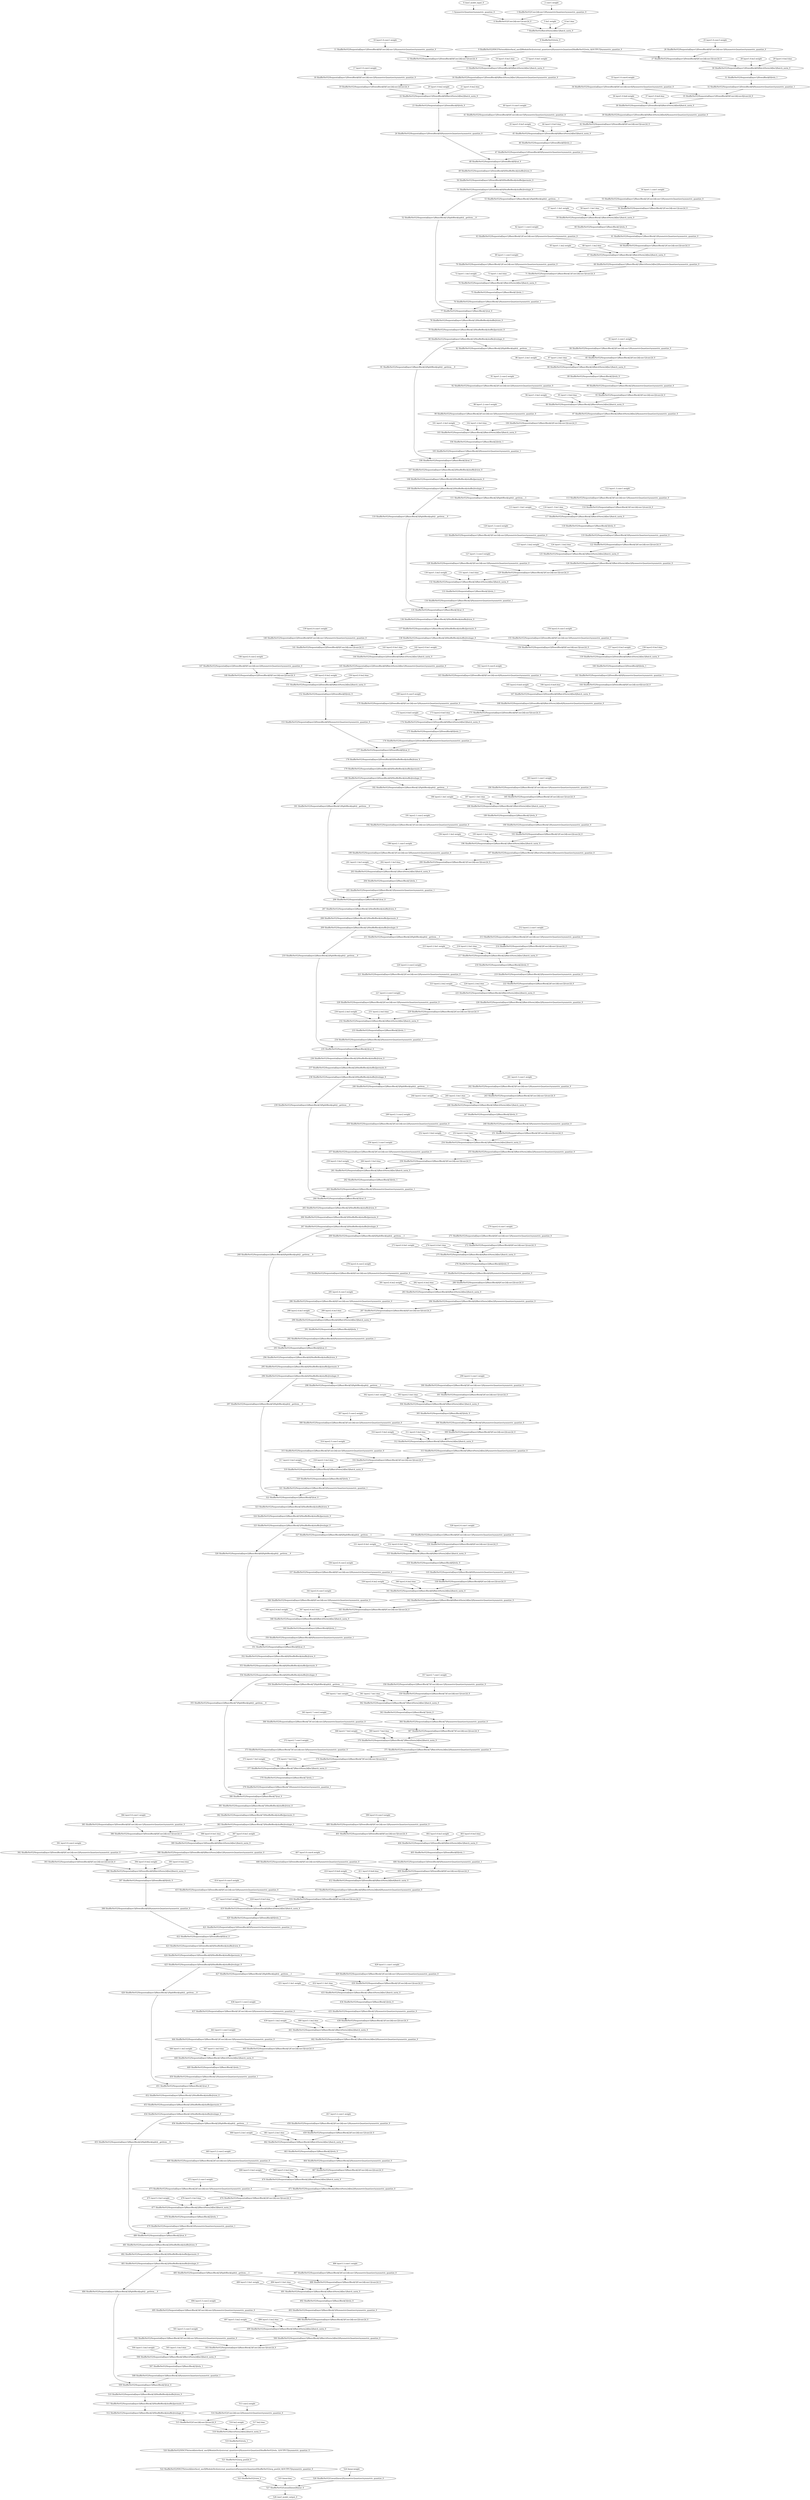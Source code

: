 strict digraph  {
"0 /nncf_model_input_0" [id=0, type=nncf_model_input];
"1 SymmetricQuantizer/symmetric_quantize_0" [id=1, type=symmetric_quantize];
"2 conv1.weight" [id=2, type=nncf_model_const];
"3 ShuffleNetV2/Conv2d[conv1]/SymmetricQuantizer/symmetric_quantize_0" [id=3, type=symmetric_quantize];
"4 ShuffleNetV2/Conv2d[conv1]/conv2d_0" [id=4, type=conv2d];
"5 bn1.weight" [id=5, type=nncf_model_const];
"6 bn1.bias" [id=6, type=nncf_model_const];
"7 ShuffleNetV2/BatchNorm2d[bn1]/batch_norm_0" [id=7, type=batch_norm];
"8 ShuffleNetV2/relu_0" [id=8, type=relu];
"9 ShuffleNetV2/NNCFNetworkInterface[_nncf]/ModuleDict[external_quantizers]/SymmetricQuantizer[ShuffleNetV2/relu_0|OUTPUT]/symmetric_quantize_0" [id=9, type=symmetric_quantize];
"10 layer1.0.conv1.weight" [id=10, type=nncf_model_const];
"11 ShuffleNetV2/Sequential[layer1]/DownBlock[0]/Conv2d[conv1]/SymmetricQuantizer/symmetric_quantize_0" [id=11, type=symmetric_quantize];
"12 ShuffleNetV2/Sequential[layer1]/DownBlock[0]/Conv2d[conv1]/conv2d_0" [id=12, type=conv2d];
"13 layer1.0.bn1.weight" [id=13, type=nncf_model_const];
"14 layer1.0.bn1.bias" [id=14, type=nncf_model_const];
"15 ShuffleNetV2/Sequential[layer1]/DownBlock[0]/BatchNorm2d[bn1]/batch_norm_0" [id=15, type=batch_norm];
"16 ShuffleNetV2/Sequential[layer1]/DownBlock[0]/BatchNorm2d[bn1]/SymmetricQuantizer/symmetric_quantize_0" [id=16, type=symmetric_quantize];
"17 layer1.0.conv2.weight" [id=17, type=nncf_model_const];
"18 ShuffleNetV2/Sequential[layer1]/DownBlock[0]/Conv2d[conv2]/SymmetricQuantizer/symmetric_quantize_0" [id=18, type=symmetric_quantize];
"19 ShuffleNetV2/Sequential[layer1]/DownBlock[0]/Conv2d[conv2]/conv2d_0" [id=19, type=conv2d];
"20 layer1.0.bn2.weight" [id=20, type=nncf_model_const];
"21 layer1.0.bn2.bias" [id=21, type=nncf_model_const];
"22 ShuffleNetV2/Sequential[layer1]/DownBlock[0]/BatchNorm2d[bn2]/batch_norm_0" [id=22, type=batch_norm];
"23 ShuffleNetV2/Sequential[layer1]/DownBlock[0]/relu_0" [id=23, type=relu];
"24 ShuffleNetV2/Sequential[layer1]/DownBlock[0]/SymmetricQuantizer/symmetric_quantize_0" [id=24, type=symmetric_quantize];
"25 layer1.0.conv3.weight" [id=25, type=nncf_model_const];
"26 ShuffleNetV2/Sequential[layer1]/DownBlock[0]/Conv2d[conv3]/SymmetricQuantizer/symmetric_quantize_0" [id=26, type=symmetric_quantize];
"27 ShuffleNetV2/Sequential[layer1]/DownBlock[0]/Conv2d[conv3]/conv2d_0" [id=27, type=conv2d];
"28 layer1.0.bn3.weight" [id=28, type=nncf_model_const];
"29 layer1.0.bn3.bias" [id=29, type=nncf_model_const];
"30 ShuffleNetV2/Sequential[layer1]/DownBlock[0]/BatchNorm2d[bn3]/batch_norm_0" [id=30, type=batch_norm];
"31 ShuffleNetV2/Sequential[layer1]/DownBlock[0]/relu_1" [id=31, type=relu];
"32 ShuffleNetV2/Sequential[layer1]/DownBlock[0]/SymmetricQuantizer/symmetric_quantize_1" [id=32, type=symmetric_quantize];
"33 layer1.0.conv4.weight" [id=33, type=nncf_model_const];
"34 ShuffleNetV2/Sequential[layer1]/DownBlock[0]/Conv2d[conv4]/SymmetricQuantizer/symmetric_quantize_0" [id=34, type=symmetric_quantize];
"35 ShuffleNetV2/Sequential[layer1]/DownBlock[0]/Conv2d[conv4]/conv2d_0" [id=35, type=conv2d];
"36 layer1.0.bn4.weight" [id=36, type=nncf_model_const];
"37 layer1.0.bn4.bias" [id=37, type=nncf_model_const];
"38 ShuffleNetV2/Sequential[layer1]/DownBlock[0]/BatchNorm2d[bn4]/batch_norm_0" [id=38, type=batch_norm];
"39 ShuffleNetV2/Sequential[layer1]/DownBlock[0]/BatchNorm2d[bn4]/SymmetricQuantizer/symmetric_quantize_0" [id=39, type=symmetric_quantize];
"40 layer1.0.conv5.weight" [id=40, type=nncf_model_const];
"41 ShuffleNetV2/Sequential[layer1]/DownBlock[0]/Conv2d[conv5]/SymmetricQuantizer/symmetric_quantize_0" [id=41, type=symmetric_quantize];
"42 ShuffleNetV2/Sequential[layer1]/DownBlock[0]/Conv2d[conv5]/conv2d_0" [id=42, type=conv2d];
"43 layer1.0.bn5.weight" [id=43, type=nncf_model_const];
"44 layer1.0.bn5.bias" [id=44, type=nncf_model_const];
"45 ShuffleNetV2/Sequential[layer1]/DownBlock[0]/BatchNorm2d[bn5]/batch_norm_0" [id=45, type=batch_norm];
"46 ShuffleNetV2/Sequential[layer1]/DownBlock[0]/relu_2" [id=46, type=relu];
"47 ShuffleNetV2/Sequential[layer1]/DownBlock[0]/SymmetricQuantizer/symmetric_quantize_2" [id=47, type=symmetric_quantize];
"48 ShuffleNetV2/Sequential[layer1]/DownBlock[0]/cat_0" [id=48, type=cat];
"49 ShuffleNetV2/Sequential[layer1]/DownBlock[0]/ShuffleBlock[shuffle]/view_0" [id=49, type=view];
"50 ShuffleNetV2/Sequential[layer1]/DownBlock[0]/ShuffleBlock[shuffle]/permute_0" [id=50, type=permute];
"51 ShuffleNetV2/Sequential[layer1]/DownBlock[0]/ShuffleBlock[shuffle]/reshape_0" [id=51, type=reshape];
"52 ShuffleNetV2/Sequential[layer1]/BasicBlock[1]/SplitBlock[split]/__getitem___0" [id=52, type=__getitem__];
"53 ShuffleNetV2/Sequential[layer1]/BasicBlock[1]/SplitBlock[split]/__getitem___1" [id=53, type=__getitem__];
"54 layer1.1.conv1.weight" [id=54, type=nncf_model_const];
"55 ShuffleNetV2/Sequential[layer1]/BasicBlock[1]/Conv2d[conv1]/SymmetricQuantizer/symmetric_quantize_0" [id=55, type=symmetric_quantize];
"56 ShuffleNetV2/Sequential[layer1]/BasicBlock[1]/Conv2d[conv1]/conv2d_0" [id=56, type=conv2d];
"57 layer1.1.bn1.weight" [id=57, type=nncf_model_const];
"58 layer1.1.bn1.bias" [id=58, type=nncf_model_const];
"59 ShuffleNetV2/Sequential[layer1]/BasicBlock[1]/BatchNorm2d[bn1]/batch_norm_0" [id=59, type=batch_norm];
"60 ShuffleNetV2/Sequential[layer1]/BasicBlock[1]/relu_0" [id=60, type=relu];
"61 ShuffleNetV2/Sequential[layer1]/BasicBlock[1]/SymmetricQuantizer/symmetric_quantize_0" [id=61, type=symmetric_quantize];
"62 layer1.1.conv2.weight" [id=62, type=nncf_model_const];
"63 ShuffleNetV2/Sequential[layer1]/BasicBlock[1]/Conv2d[conv2]/SymmetricQuantizer/symmetric_quantize_0" [id=63, type=symmetric_quantize];
"64 ShuffleNetV2/Sequential[layer1]/BasicBlock[1]/Conv2d[conv2]/conv2d_0" [id=64, type=conv2d];
"65 layer1.1.bn2.weight" [id=65, type=nncf_model_const];
"66 layer1.1.bn2.bias" [id=66, type=nncf_model_const];
"67 ShuffleNetV2/Sequential[layer1]/BasicBlock[1]/BatchNorm2d[bn2]/batch_norm_0" [id=67, type=batch_norm];
"68 ShuffleNetV2/Sequential[layer1]/BasicBlock[1]/BatchNorm2d[bn2]/SymmetricQuantizer/symmetric_quantize_0" [id=68, type=symmetric_quantize];
"69 layer1.1.conv3.weight" [id=69, type=nncf_model_const];
"70 ShuffleNetV2/Sequential[layer1]/BasicBlock[1]/Conv2d[conv3]/SymmetricQuantizer/symmetric_quantize_0" [id=70, type=symmetric_quantize];
"71 ShuffleNetV2/Sequential[layer1]/BasicBlock[1]/Conv2d[conv3]/conv2d_0" [id=71, type=conv2d];
"72 layer1.1.bn3.weight" [id=72, type=nncf_model_const];
"73 layer1.1.bn3.bias" [id=73, type=nncf_model_const];
"74 ShuffleNetV2/Sequential[layer1]/BasicBlock[1]/BatchNorm2d[bn3]/batch_norm_0" [id=74, type=batch_norm];
"75 ShuffleNetV2/Sequential[layer1]/BasicBlock[1]/relu_1" [id=75, type=relu];
"76 ShuffleNetV2/Sequential[layer1]/BasicBlock[1]/SymmetricQuantizer/symmetric_quantize_1" [id=76, type=symmetric_quantize];
"77 ShuffleNetV2/Sequential[layer1]/BasicBlock[1]/cat_0" [id=77, type=cat];
"78 ShuffleNetV2/Sequential[layer1]/BasicBlock[1]/ShuffleBlock[shuffle]/view_0" [id=78, type=view];
"79 ShuffleNetV2/Sequential[layer1]/BasicBlock[1]/ShuffleBlock[shuffle]/permute_0" [id=79, type=permute];
"80 ShuffleNetV2/Sequential[layer1]/BasicBlock[1]/ShuffleBlock[shuffle]/reshape_0" [id=80, type=reshape];
"81 ShuffleNetV2/Sequential[layer1]/BasicBlock[2]/SplitBlock[split]/__getitem___0" [id=81, type=__getitem__];
"82 ShuffleNetV2/Sequential[layer1]/BasicBlock[2]/SplitBlock[split]/__getitem___1" [id=82, type=__getitem__];
"83 layer1.2.conv1.weight" [id=83, type=nncf_model_const];
"84 ShuffleNetV2/Sequential[layer1]/BasicBlock[2]/Conv2d[conv1]/SymmetricQuantizer/symmetric_quantize_0" [id=84, type=symmetric_quantize];
"85 ShuffleNetV2/Sequential[layer1]/BasicBlock[2]/Conv2d[conv1]/conv2d_0" [id=85, type=conv2d];
"86 layer1.2.bn1.weight" [id=86, type=nncf_model_const];
"87 layer1.2.bn1.bias" [id=87, type=nncf_model_const];
"88 ShuffleNetV2/Sequential[layer1]/BasicBlock[2]/BatchNorm2d[bn1]/batch_norm_0" [id=88, type=batch_norm];
"89 ShuffleNetV2/Sequential[layer1]/BasicBlock[2]/relu_0" [id=89, type=relu];
"90 ShuffleNetV2/Sequential[layer1]/BasicBlock[2]/SymmetricQuantizer/symmetric_quantize_0" [id=90, type=symmetric_quantize];
"91 layer1.2.conv2.weight" [id=91, type=nncf_model_const];
"92 ShuffleNetV2/Sequential[layer1]/BasicBlock[2]/Conv2d[conv2]/SymmetricQuantizer/symmetric_quantize_0" [id=92, type=symmetric_quantize];
"93 ShuffleNetV2/Sequential[layer1]/BasicBlock[2]/Conv2d[conv2]/conv2d_0" [id=93, type=conv2d];
"94 layer1.2.bn2.weight" [id=94, type=nncf_model_const];
"95 layer1.2.bn2.bias" [id=95, type=nncf_model_const];
"96 ShuffleNetV2/Sequential[layer1]/BasicBlock[2]/BatchNorm2d[bn2]/batch_norm_0" [id=96, type=batch_norm];
"97 ShuffleNetV2/Sequential[layer1]/BasicBlock[2]/BatchNorm2d[bn2]/SymmetricQuantizer/symmetric_quantize_0" [id=97, type=symmetric_quantize];
"98 layer1.2.conv3.weight" [id=98, type=nncf_model_const];
"99 ShuffleNetV2/Sequential[layer1]/BasicBlock[2]/Conv2d[conv3]/SymmetricQuantizer/symmetric_quantize_0" [id=99, type=symmetric_quantize];
"100 ShuffleNetV2/Sequential[layer1]/BasicBlock[2]/Conv2d[conv3]/conv2d_0" [id=100, type=conv2d];
"101 layer1.2.bn3.weight" [id=101, type=nncf_model_const];
"102 layer1.2.bn3.bias" [id=102, type=nncf_model_const];
"103 ShuffleNetV2/Sequential[layer1]/BasicBlock[2]/BatchNorm2d[bn3]/batch_norm_0" [id=103, type=batch_norm];
"104 ShuffleNetV2/Sequential[layer1]/BasicBlock[2]/relu_1" [id=104, type=relu];
"105 ShuffleNetV2/Sequential[layer1]/BasicBlock[2]/SymmetricQuantizer/symmetric_quantize_1" [id=105, type=symmetric_quantize];
"106 ShuffleNetV2/Sequential[layer1]/BasicBlock[2]/cat_0" [id=106, type=cat];
"107 ShuffleNetV2/Sequential[layer1]/BasicBlock[2]/ShuffleBlock[shuffle]/view_0" [id=107, type=view];
"108 ShuffleNetV2/Sequential[layer1]/BasicBlock[2]/ShuffleBlock[shuffle]/permute_0" [id=108, type=permute];
"109 ShuffleNetV2/Sequential[layer1]/BasicBlock[2]/ShuffleBlock[shuffle]/reshape_0" [id=109, type=reshape];
"110 ShuffleNetV2/Sequential[layer1]/BasicBlock[3]/SplitBlock[split]/__getitem___0" [id=110, type=__getitem__];
"111 ShuffleNetV2/Sequential[layer1]/BasicBlock[3]/SplitBlock[split]/__getitem___1" [id=111, type=__getitem__];
"112 layer1.3.conv1.weight" [id=112, type=nncf_model_const];
"113 ShuffleNetV2/Sequential[layer1]/BasicBlock[3]/Conv2d[conv1]/SymmetricQuantizer/symmetric_quantize_0" [id=113, type=symmetric_quantize];
"114 ShuffleNetV2/Sequential[layer1]/BasicBlock[3]/Conv2d[conv1]/conv2d_0" [id=114, type=conv2d];
"115 layer1.3.bn1.weight" [id=115, type=nncf_model_const];
"116 layer1.3.bn1.bias" [id=116, type=nncf_model_const];
"117 ShuffleNetV2/Sequential[layer1]/BasicBlock[3]/BatchNorm2d[bn1]/batch_norm_0" [id=117, type=batch_norm];
"118 ShuffleNetV2/Sequential[layer1]/BasicBlock[3]/relu_0" [id=118, type=relu];
"119 ShuffleNetV2/Sequential[layer1]/BasicBlock[3]/SymmetricQuantizer/symmetric_quantize_0" [id=119, type=symmetric_quantize];
"120 layer1.3.conv2.weight" [id=120, type=nncf_model_const];
"121 ShuffleNetV2/Sequential[layer1]/BasicBlock[3]/Conv2d[conv2]/SymmetricQuantizer/symmetric_quantize_0" [id=121, type=symmetric_quantize];
"122 ShuffleNetV2/Sequential[layer1]/BasicBlock[3]/Conv2d[conv2]/conv2d_0" [id=122, type=conv2d];
"123 layer1.3.bn2.weight" [id=123, type=nncf_model_const];
"124 layer1.3.bn2.bias" [id=124, type=nncf_model_const];
"125 ShuffleNetV2/Sequential[layer1]/BasicBlock[3]/BatchNorm2d[bn2]/batch_norm_0" [id=125, type=batch_norm];
"126 ShuffleNetV2/Sequential[layer1]/BasicBlock[3]/BatchNorm2d[bn2]/SymmetricQuantizer/symmetric_quantize_0" [id=126, type=symmetric_quantize];
"127 layer1.3.conv3.weight" [id=127, type=nncf_model_const];
"128 ShuffleNetV2/Sequential[layer1]/BasicBlock[3]/Conv2d[conv3]/SymmetricQuantizer/symmetric_quantize_0" [id=128, type=symmetric_quantize];
"129 ShuffleNetV2/Sequential[layer1]/BasicBlock[3]/Conv2d[conv3]/conv2d_0" [id=129, type=conv2d];
"130 layer1.3.bn3.weight" [id=130, type=nncf_model_const];
"131 layer1.3.bn3.bias" [id=131, type=nncf_model_const];
"132 ShuffleNetV2/Sequential[layer1]/BasicBlock[3]/BatchNorm2d[bn3]/batch_norm_0" [id=132, type=batch_norm];
"133 ShuffleNetV2/Sequential[layer1]/BasicBlock[3]/relu_1" [id=133, type=relu];
"134 ShuffleNetV2/Sequential[layer1]/BasicBlock[3]/SymmetricQuantizer/symmetric_quantize_1" [id=134, type=symmetric_quantize];
"135 ShuffleNetV2/Sequential[layer1]/BasicBlock[3]/cat_0" [id=135, type=cat];
"136 ShuffleNetV2/Sequential[layer1]/BasicBlock[3]/ShuffleBlock[shuffle]/view_0" [id=136, type=view];
"137 ShuffleNetV2/Sequential[layer1]/BasicBlock[3]/ShuffleBlock[shuffle]/permute_0" [id=137, type=permute];
"138 ShuffleNetV2/Sequential[layer1]/BasicBlock[3]/ShuffleBlock[shuffle]/reshape_0" [id=138, type=reshape];
"139 layer2.0.conv1.weight" [id=139, type=nncf_model_const];
"140 ShuffleNetV2/Sequential[layer2]/DownBlock[0]/Conv2d[conv1]/SymmetricQuantizer/symmetric_quantize_0" [id=140, type=symmetric_quantize];
"141 ShuffleNetV2/Sequential[layer2]/DownBlock[0]/Conv2d[conv1]/conv2d_0" [id=141, type=conv2d];
"142 layer2.0.bn1.weight" [id=142, type=nncf_model_const];
"143 layer2.0.bn1.bias" [id=143, type=nncf_model_const];
"144 ShuffleNetV2/Sequential[layer2]/DownBlock[0]/BatchNorm2d[bn1]/batch_norm_0" [id=144, type=batch_norm];
"145 ShuffleNetV2/Sequential[layer2]/DownBlock[0]/BatchNorm2d[bn1]/SymmetricQuantizer/symmetric_quantize_0" [id=145, type=symmetric_quantize];
"146 layer2.0.conv2.weight" [id=146, type=nncf_model_const];
"147 ShuffleNetV2/Sequential[layer2]/DownBlock[0]/Conv2d[conv2]/SymmetricQuantizer/symmetric_quantize_0" [id=147, type=symmetric_quantize];
"148 ShuffleNetV2/Sequential[layer2]/DownBlock[0]/Conv2d[conv2]/conv2d_0" [id=148, type=conv2d];
"149 layer2.0.bn2.weight" [id=149, type=nncf_model_const];
"150 layer2.0.bn2.bias" [id=150, type=nncf_model_const];
"151 ShuffleNetV2/Sequential[layer2]/DownBlock[0]/BatchNorm2d[bn2]/batch_norm_0" [id=151, type=batch_norm];
"152 ShuffleNetV2/Sequential[layer2]/DownBlock[0]/relu_0" [id=152, type=relu];
"153 ShuffleNetV2/Sequential[layer2]/DownBlock[0]/SymmetricQuantizer/symmetric_quantize_0" [id=153, type=symmetric_quantize];
"154 layer2.0.conv3.weight" [id=154, type=nncf_model_const];
"155 ShuffleNetV2/Sequential[layer2]/DownBlock[0]/Conv2d[conv3]/SymmetricQuantizer/symmetric_quantize_0" [id=155, type=symmetric_quantize];
"156 ShuffleNetV2/Sequential[layer2]/DownBlock[0]/Conv2d[conv3]/conv2d_0" [id=156, type=conv2d];
"157 layer2.0.bn3.weight" [id=157, type=nncf_model_const];
"158 layer2.0.bn3.bias" [id=158, type=nncf_model_const];
"159 ShuffleNetV2/Sequential[layer2]/DownBlock[0]/BatchNorm2d[bn3]/batch_norm_0" [id=159, type=batch_norm];
"160 ShuffleNetV2/Sequential[layer2]/DownBlock[0]/relu_1" [id=160, type=relu];
"161 ShuffleNetV2/Sequential[layer2]/DownBlock[0]/SymmetricQuantizer/symmetric_quantize_1" [id=161, type=symmetric_quantize];
"162 layer2.0.conv4.weight" [id=162, type=nncf_model_const];
"163 ShuffleNetV2/Sequential[layer2]/DownBlock[0]/Conv2d[conv4]/SymmetricQuantizer/symmetric_quantize_0" [id=163, type=symmetric_quantize];
"164 ShuffleNetV2/Sequential[layer2]/DownBlock[0]/Conv2d[conv4]/conv2d_0" [id=164, type=conv2d];
"165 layer2.0.bn4.weight" [id=165, type=nncf_model_const];
"166 layer2.0.bn4.bias" [id=166, type=nncf_model_const];
"167 ShuffleNetV2/Sequential[layer2]/DownBlock[0]/BatchNorm2d[bn4]/batch_norm_0" [id=167, type=batch_norm];
"168 ShuffleNetV2/Sequential[layer2]/DownBlock[0]/BatchNorm2d[bn4]/SymmetricQuantizer/symmetric_quantize_0" [id=168, type=symmetric_quantize];
"169 layer2.0.conv5.weight" [id=169, type=nncf_model_const];
"170 ShuffleNetV2/Sequential[layer2]/DownBlock[0]/Conv2d[conv5]/SymmetricQuantizer/symmetric_quantize_0" [id=170, type=symmetric_quantize];
"171 ShuffleNetV2/Sequential[layer2]/DownBlock[0]/Conv2d[conv5]/conv2d_0" [id=171, type=conv2d];
"172 layer2.0.bn5.weight" [id=172, type=nncf_model_const];
"173 layer2.0.bn5.bias" [id=173, type=nncf_model_const];
"174 ShuffleNetV2/Sequential[layer2]/DownBlock[0]/BatchNorm2d[bn5]/batch_norm_0" [id=174, type=batch_norm];
"175 ShuffleNetV2/Sequential[layer2]/DownBlock[0]/relu_2" [id=175, type=relu];
"176 ShuffleNetV2/Sequential[layer2]/DownBlock[0]/SymmetricQuantizer/symmetric_quantize_2" [id=176, type=symmetric_quantize];
"177 ShuffleNetV2/Sequential[layer2]/DownBlock[0]/cat_0" [id=177, type=cat];
"178 ShuffleNetV2/Sequential[layer2]/DownBlock[0]/ShuffleBlock[shuffle]/view_0" [id=178, type=view];
"179 ShuffleNetV2/Sequential[layer2]/DownBlock[0]/ShuffleBlock[shuffle]/permute_0" [id=179, type=permute];
"180 ShuffleNetV2/Sequential[layer2]/DownBlock[0]/ShuffleBlock[shuffle]/reshape_0" [id=180, type=reshape];
"181 ShuffleNetV2/Sequential[layer2]/BasicBlock[1]/SplitBlock[split]/__getitem___0" [id=181, type=__getitem__];
"182 ShuffleNetV2/Sequential[layer2]/BasicBlock[1]/SplitBlock[split]/__getitem___1" [id=182, type=__getitem__];
"183 layer2.1.conv1.weight" [id=183, type=nncf_model_const];
"184 ShuffleNetV2/Sequential[layer2]/BasicBlock[1]/Conv2d[conv1]/SymmetricQuantizer/symmetric_quantize_0" [id=184, type=symmetric_quantize];
"185 ShuffleNetV2/Sequential[layer2]/BasicBlock[1]/Conv2d[conv1]/conv2d_0" [id=185, type=conv2d];
"186 layer2.1.bn1.weight" [id=186, type=nncf_model_const];
"187 layer2.1.bn1.bias" [id=187, type=nncf_model_const];
"188 ShuffleNetV2/Sequential[layer2]/BasicBlock[1]/BatchNorm2d[bn1]/batch_norm_0" [id=188, type=batch_norm];
"189 ShuffleNetV2/Sequential[layer2]/BasicBlock[1]/relu_0" [id=189, type=relu];
"190 ShuffleNetV2/Sequential[layer2]/BasicBlock[1]/SymmetricQuantizer/symmetric_quantize_0" [id=190, type=symmetric_quantize];
"191 layer2.1.conv2.weight" [id=191, type=nncf_model_const];
"192 ShuffleNetV2/Sequential[layer2]/BasicBlock[1]/Conv2d[conv2]/SymmetricQuantizer/symmetric_quantize_0" [id=192, type=symmetric_quantize];
"193 ShuffleNetV2/Sequential[layer2]/BasicBlock[1]/Conv2d[conv2]/conv2d_0" [id=193, type=conv2d];
"194 layer2.1.bn2.weight" [id=194, type=nncf_model_const];
"195 layer2.1.bn2.bias" [id=195, type=nncf_model_const];
"196 ShuffleNetV2/Sequential[layer2]/BasicBlock[1]/BatchNorm2d[bn2]/batch_norm_0" [id=196, type=batch_norm];
"197 ShuffleNetV2/Sequential[layer2]/BasicBlock[1]/BatchNorm2d[bn2]/SymmetricQuantizer/symmetric_quantize_0" [id=197, type=symmetric_quantize];
"198 layer2.1.conv3.weight" [id=198, type=nncf_model_const];
"199 ShuffleNetV2/Sequential[layer2]/BasicBlock[1]/Conv2d[conv3]/SymmetricQuantizer/symmetric_quantize_0" [id=199, type=symmetric_quantize];
"200 ShuffleNetV2/Sequential[layer2]/BasicBlock[1]/Conv2d[conv3]/conv2d_0" [id=200, type=conv2d];
"201 layer2.1.bn3.weight" [id=201, type=nncf_model_const];
"202 layer2.1.bn3.bias" [id=202, type=nncf_model_const];
"203 ShuffleNetV2/Sequential[layer2]/BasicBlock[1]/BatchNorm2d[bn3]/batch_norm_0" [id=203, type=batch_norm];
"204 ShuffleNetV2/Sequential[layer2]/BasicBlock[1]/relu_1" [id=204, type=relu];
"205 ShuffleNetV2/Sequential[layer2]/BasicBlock[1]/SymmetricQuantizer/symmetric_quantize_1" [id=205, type=symmetric_quantize];
"206 ShuffleNetV2/Sequential[layer2]/BasicBlock[1]/cat_0" [id=206, type=cat];
"207 ShuffleNetV2/Sequential[layer2]/BasicBlock[1]/ShuffleBlock[shuffle]/view_0" [id=207, type=view];
"208 ShuffleNetV2/Sequential[layer2]/BasicBlock[1]/ShuffleBlock[shuffle]/permute_0" [id=208, type=permute];
"209 ShuffleNetV2/Sequential[layer2]/BasicBlock[1]/ShuffleBlock[shuffle]/reshape_0" [id=209, type=reshape];
"210 ShuffleNetV2/Sequential[layer2]/BasicBlock[2]/SplitBlock[split]/__getitem___0" [id=210, type=__getitem__];
"211 ShuffleNetV2/Sequential[layer2]/BasicBlock[2]/SplitBlock[split]/__getitem___1" [id=211, type=__getitem__];
"212 layer2.2.conv1.weight" [id=212, type=nncf_model_const];
"213 ShuffleNetV2/Sequential[layer2]/BasicBlock[2]/Conv2d[conv1]/SymmetricQuantizer/symmetric_quantize_0" [id=213, type=symmetric_quantize];
"214 ShuffleNetV2/Sequential[layer2]/BasicBlock[2]/Conv2d[conv1]/conv2d_0" [id=214, type=conv2d];
"215 layer2.2.bn1.weight" [id=215, type=nncf_model_const];
"216 layer2.2.bn1.bias" [id=216, type=nncf_model_const];
"217 ShuffleNetV2/Sequential[layer2]/BasicBlock[2]/BatchNorm2d[bn1]/batch_norm_0" [id=217, type=batch_norm];
"218 ShuffleNetV2/Sequential[layer2]/BasicBlock[2]/relu_0" [id=218, type=relu];
"219 ShuffleNetV2/Sequential[layer2]/BasicBlock[2]/SymmetricQuantizer/symmetric_quantize_0" [id=219, type=symmetric_quantize];
"220 layer2.2.conv2.weight" [id=220, type=nncf_model_const];
"221 ShuffleNetV2/Sequential[layer2]/BasicBlock[2]/Conv2d[conv2]/SymmetricQuantizer/symmetric_quantize_0" [id=221, type=symmetric_quantize];
"222 ShuffleNetV2/Sequential[layer2]/BasicBlock[2]/Conv2d[conv2]/conv2d_0" [id=222, type=conv2d];
"223 layer2.2.bn2.weight" [id=223, type=nncf_model_const];
"224 layer2.2.bn2.bias" [id=224, type=nncf_model_const];
"225 ShuffleNetV2/Sequential[layer2]/BasicBlock[2]/BatchNorm2d[bn2]/batch_norm_0" [id=225, type=batch_norm];
"226 ShuffleNetV2/Sequential[layer2]/BasicBlock[2]/BatchNorm2d[bn2]/SymmetricQuantizer/symmetric_quantize_0" [id=226, type=symmetric_quantize];
"227 layer2.2.conv3.weight" [id=227, type=nncf_model_const];
"228 ShuffleNetV2/Sequential[layer2]/BasicBlock[2]/Conv2d[conv3]/SymmetricQuantizer/symmetric_quantize_0" [id=228, type=symmetric_quantize];
"229 ShuffleNetV2/Sequential[layer2]/BasicBlock[2]/Conv2d[conv3]/conv2d_0" [id=229, type=conv2d];
"230 layer2.2.bn3.weight" [id=230, type=nncf_model_const];
"231 layer2.2.bn3.bias" [id=231, type=nncf_model_const];
"232 ShuffleNetV2/Sequential[layer2]/BasicBlock[2]/BatchNorm2d[bn3]/batch_norm_0" [id=232, type=batch_norm];
"233 ShuffleNetV2/Sequential[layer2]/BasicBlock[2]/relu_1" [id=233, type=relu];
"234 ShuffleNetV2/Sequential[layer2]/BasicBlock[2]/SymmetricQuantizer/symmetric_quantize_1" [id=234, type=symmetric_quantize];
"235 ShuffleNetV2/Sequential[layer2]/BasicBlock[2]/cat_0" [id=235, type=cat];
"236 ShuffleNetV2/Sequential[layer2]/BasicBlock[2]/ShuffleBlock[shuffle]/view_0" [id=236, type=view];
"237 ShuffleNetV2/Sequential[layer2]/BasicBlock[2]/ShuffleBlock[shuffle]/permute_0" [id=237, type=permute];
"238 ShuffleNetV2/Sequential[layer2]/BasicBlock[2]/ShuffleBlock[shuffle]/reshape_0" [id=238, type=reshape];
"239 ShuffleNetV2/Sequential[layer2]/BasicBlock[3]/SplitBlock[split]/__getitem___0" [id=239, type=__getitem__];
"240 ShuffleNetV2/Sequential[layer2]/BasicBlock[3]/SplitBlock[split]/__getitem___1" [id=240, type=__getitem__];
"241 layer2.3.conv1.weight" [id=241, type=nncf_model_const];
"242 ShuffleNetV2/Sequential[layer2]/BasicBlock[3]/Conv2d[conv1]/SymmetricQuantizer/symmetric_quantize_0" [id=242, type=symmetric_quantize];
"243 ShuffleNetV2/Sequential[layer2]/BasicBlock[3]/Conv2d[conv1]/conv2d_0" [id=243, type=conv2d];
"244 layer2.3.bn1.weight" [id=244, type=nncf_model_const];
"245 layer2.3.bn1.bias" [id=245, type=nncf_model_const];
"246 ShuffleNetV2/Sequential[layer2]/BasicBlock[3]/BatchNorm2d[bn1]/batch_norm_0" [id=246, type=batch_norm];
"247 ShuffleNetV2/Sequential[layer2]/BasicBlock[3]/relu_0" [id=247, type=relu];
"248 ShuffleNetV2/Sequential[layer2]/BasicBlock[3]/SymmetricQuantizer/symmetric_quantize_0" [id=248, type=symmetric_quantize];
"249 layer2.3.conv2.weight" [id=249, type=nncf_model_const];
"250 ShuffleNetV2/Sequential[layer2]/BasicBlock[3]/Conv2d[conv2]/SymmetricQuantizer/symmetric_quantize_0" [id=250, type=symmetric_quantize];
"251 ShuffleNetV2/Sequential[layer2]/BasicBlock[3]/Conv2d[conv2]/conv2d_0" [id=251, type=conv2d];
"252 layer2.3.bn2.weight" [id=252, type=nncf_model_const];
"253 layer2.3.bn2.bias" [id=253, type=nncf_model_const];
"254 ShuffleNetV2/Sequential[layer2]/BasicBlock[3]/BatchNorm2d[bn2]/batch_norm_0" [id=254, type=batch_norm];
"255 ShuffleNetV2/Sequential[layer2]/BasicBlock[3]/BatchNorm2d[bn2]/SymmetricQuantizer/symmetric_quantize_0" [id=255, type=symmetric_quantize];
"256 layer2.3.conv3.weight" [id=256, type=nncf_model_const];
"257 ShuffleNetV2/Sequential[layer2]/BasicBlock[3]/Conv2d[conv3]/SymmetricQuantizer/symmetric_quantize_0" [id=257, type=symmetric_quantize];
"258 ShuffleNetV2/Sequential[layer2]/BasicBlock[3]/Conv2d[conv3]/conv2d_0" [id=258, type=conv2d];
"259 layer2.3.bn3.weight" [id=259, type=nncf_model_const];
"260 layer2.3.bn3.bias" [id=260, type=nncf_model_const];
"261 ShuffleNetV2/Sequential[layer2]/BasicBlock[3]/BatchNorm2d[bn3]/batch_norm_0" [id=261, type=batch_norm];
"262 ShuffleNetV2/Sequential[layer2]/BasicBlock[3]/relu_1" [id=262, type=relu];
"263 ShuffleNetV2/Sequential[layer2]/BasicBlock[3]/SymmetricQuantizer/symmetric_quantize_1" [id=263, type=symmetric_quantize];
"264 ShuffleNetV2/Sequential[layer2]/BasicBlock[3]/cat_0" [id=264, type=cat];
"265 ShuffleNetV2/Sequential[layer2]/BasicBlock[3]/ShuffleBlock[shuffle]/view_0" [id=265, type=view];
"266 ShuffleNetV2/Sequential[layer2]/BasicBlock[3]/ShuffleBlock[shuffle]/permute_0" [id=266, type=permute];
"267 ShuffleNetV2/Sequential[layer2]/BasicBlock[3]/ShuffleBlock[shuffle]/reshape_0" [id=267, type=reshape];
"268 ShuffleNetV2/Sequential[layer2]/BasicBlock[4]/SplitBlock[split]/__getitem___0" [id=268, type=__getitem__];
"269 ShuffleNetV2/Sequential[layer2]/BasicBlock[4]/SplitBlock[split]/__getitem___1" [id=269, type=__getitem__];
"270 layer2.4.conv1.weight" [id=270, type=nncf_model_const];
"271 ShuffleNetV2/Sequential[layer2]/BasicBlock[4]/Conv2d[conv1]/SymmetricQuantizer/symmetric_quantize_0" [id=271, type=symmetric_quantize];
"272 ShuffleNetV2/Sequential[layer2]/BasicBlock[4]/Conv2d[conv1]/conv2d_0" [id=272, type=conv2d];
"273 layer2.4.bn1.weight" [id=273, type=nncf_model_const];
"274 layer2.4.bn1.bias" [id=274, type=nncf_model_const];
"275 ShuffleNetV2/Sequential[layer2]/BasicBlock[4]/BatchNorm2d[bn1]/batch_norm_0" [id=275, type=batch_norm];
"276 ShuffleNetV2/Sequential[layer2]/BasicBlock[4]/relu_0" [id=276, type=relu];
"277 ShuffleNetV2/Sequential[layer2]/BasicBlock[4]/SymmetricQuantizer/symmetric_quantize_0" [id=277, type=symmetric_quantize];
"278 layer2.4.conv2.weight" [id=278, type=nncf_model_const];
"279 ShuffleNetV2/Sequential[layer2]/BasicBlock[4]/Conv2d[conv2]/SymmetricQuantizer/symmetric_quantize_0" [id=279, type=symmetric_quantize];
"280 ShuffleNetV2/Sequential[layer2]/BasicBlock[4]/Conv2d[conv2]/conv2d_0" [id=280, type=conv2d];
"281 layer2.4.bn2.weight" [id=281, type=nncf_model_const];
"282 layer2.4.bn2.bias" [id=282, type=nncf_model_const];
"283 ShuffleNetV2/Sequential[layer2]/BasicBlock[4]/BatchNorm2d[bn2]/batch_norm_0" [id=283, type=batch_norm];
"284 ShuffleNetV2/Sequential[layer2]/BasicBlock[4]/BatchNorm2d[bn2]/SymmetricQuantizer/symmetric_quantize_0" [id=284, type=symmetric_quantize];
"285 layer2.4.conv3.weight" [id=285, type=nncf_model_const];
"286 ShuffleNetV2/Sequential[layer2]/BasicBlock[4]/Conv2d[conv3]/SymmetricQuantizer/symmetric_quantize_0" [id=286, type=symmetric_quantize];
"287 ShuffleNetV2/Sequential[layer2]/BasicBlock[4]/Conv2d[conv3]/conv2d_0" [id=287, type=conv2d];
"288 layer2.4.bn3.weight" [id=288, type=nncf_model_const];
"289 layer2.4.bn3.bias" [id=289, type=nncf_model_const];
"290 ShuffleNetV2/Sequential[layer2]/BasicBlock[4]/BatchNorm2d[bn3]/batch_norm_0" [id=290, type=batch_norm];
"291 ShuffleNetV2/Sequential[layer2]/BasicBlock[4]/relu_1" [id=291, type=relu];
"292 ShuffleNetV2/Sequential[layer2]/BasicBlock[4]/SymmetricQuantizer/symmetric_quantize_1" [id=292, type=symmetric_quantize];
"293 ShuffleNetV2/Sequential[layer2]/BasicBlock[4]/cat_0" [id=293, type=cat];
"294 ShuffleNetV2/Sequential[layer2]/BasicBlock[4]/ShuffleBlock[shuffle]/view_0" [id=294, type=view];
"295 ShuffleNetV2/Sequential[layer2]/BasicBlock[4]/ShuffleBlock[shuffle]/permute_0" [id=295, type=permute];
"296 ShuffleNetV2/Sequential[layer2]/BasicBlock[4]/ShuffleBlock[shuffle]/reshape_0" [id=296, type=reshape];
"297 ShuffleNetV2/Sequential[layer2]/BasicBlock[5]/SplitBlock[split]/__getitem___0" [id=297, type=__getitem__];
"298 ShuffleNetV2/Sequential[layer2]/BasicBlock[5]/SplitBlock[split]/__getitem___1" [id=298, type=__getitem__];
"299 layer2.5.conv1.weight" [id=299, type=nncf_model_const];
"300 ShuffleNetV2/Sequential[layer2]/BasicBlock[5]/Conv2d[conv1]/SymmetricQuantizer/symmetric_quantize_0" [id=300, type=symmetric_quantize];
"301 ShuffleNetV2/Sequential[layer2]/BasicBlock[5]/Conv2d[conv1]/conv2d_0" [id=301, type=conv2d];
"302 layer2.5.bn1.weight" [id=302, type=nncf_model_const];
"303 layer2.5.bn1.bias" [id=303, type=nncf_model_const];
"304 ShuffleNetV2/Sequential[layer2]/BasicBlock[5]/BatchNorm2d[bn1]/batch_norm_0" [id=304, type=batch_norm];
"305 ShuffleNetV2/Sequential[layer2]/BasicBlock[5]/relu_0" [id=305, type=relu];
"306 ShuffleNetV2/Sequential[layer2]/BasicBlock[5]/SymmetricQuantizer/symmetric_quantize_0" [id=306, type=symmetric_quantize];
"307 layer2.5.conv2.weight" [id=307, type=nncf_model_const];
"308 ShuffleNetV2/Sequential[layer2]/BasicBlock[5]/Conv2d[conv2]/SymmetricQuantizer/symmetric_quantize_0" [id=308, type=symmetric_quantize];
"309 ShuffleNetV2/Sequential[layer2]/BasicBlock[5]/Conv2d[conv2]/conv2d_0" [id=309, type=conv2d];
"310 layer2.5.bn2.weight" [id=310, type=nncf_model_const];
"311 layer2.5.bn2.bias" [id=311, type=nncf_model_const];
"312 ShuffleNetV2/Sequential[layer2]/BasicBlock[5]/BatchNorm2d[bn2]/batch_norm_0" [id=312, type=batch_norm];
"313 ShuffleNetV2/Sequential[layer2]/BasicBlock[5]/BatchNorm2d[bn2]/SymmetricQuantizer/symmetric_quantize_0" [id=313, type=symmetric_quantize];
"314 layer2.5.conv3.weight" [id=314, type=nncf_model_const];
"315 ShuffleNetV2/Sequential[layer2]/BasicBlock[5]/Conv2d[conv3]/SymmetricQuantizer/symmetric_quantize_0" [id=315, type=symmetric_quantize];
"316 ShuffleNetV2/Sequential[layer2]/BasicBlock[5]/Conv2d[conv3]/conv2d_0" [id=316, type=conv2d];
"317 layer2.5.bn3.weight" [id=317, type=nncf_model_const];
"318 layer2.5.bn3.bias" [id=318, type=nncf_model_const];
"319 ShuffleNetV2/Sequential[layer2]/BasicBlock[5]/BatchNorm2d[bn3]/batch_norm_0" [id=319, type=batch_norm];
"320 ShuffleNetV2/Sequential[layer2]/BasicBlock[5]/relu_1" [id=320, type=relu];
"321 ShuffleNetV2/Sequential[layer2]/BasicBlock[5]/SymmetricQuantizer/symmetric_quantize_1" [id=321, type=symmetric_quantize];
"322 ShuffleNetV2/Sequential[layer2]/BasicBlock[5]/cat_0" [id=322, type=cat];
"323 ShuffleNetV2/Sequential[layer2]/BasicBlock[5]/ShuffleBlock[shuffle]/view_0" [id=323, type=view];
"324 ShuffleNetV2/Sequential[layer2]/BasicBlock[5]/ShuffleBlock[shuffle]/permute_0" [id=324, type=permute];
"325 ShuffleNetV2/Sequential[layer2]/BasicBlock[5]/ShuffleBlock[shuffle]/reshape_0" [id=325, type=reshape];
"326 ShuffleNetV2/Sequential[layer2]/BasicBlock[6]/SplitBlock[split]/__getitem___0" [id=326, type=__getitem__];
"327 ShuffleNetV2/Sequential[layer2]/BasicBlock[6]/SplitBlock[split]/__getitem___1" [id=327, type=__getitem__];
"328 layer2.6.conv1.weight" [id=328, type=nncf_model_const];
"329 ShuffleNetV2/Sequential[layer2]/BasicBlock[6]/Conv2d[conv1]/SymmetricQuantizer/symmetric_quantize_0" [id=329, type=symmetric_quantize];
"330 ShuffleNetV2/Sequential[layer2]/BasicBlock[6]/Conv2d[conv1]/conv2d_0" [id=330, type=conv2d];
"331 layer2.6.bn1.weight" [id=331, type=nncf_model_const];
"332 layer2.6.bn1.bias" [id=332, type=nncf_model_const];
"333 ShuffleNetV2/Sequential[layer2]/BasicBlock[6]/BatchNorm2d[bn1]/batch_norm_0" [id=333, type=batch_norm];
"334 ShuffleNetV2/Sequential[layer2]/BasicBlock[6]/relu_0" [id=334, type=relu];
"335 ShuffleNetV2/Sequential[layer2]/BasicBlock[6]/SymmetricQuantizer/symmetric_quantize_0" [id=335, type=symmetric_quantize];
"336 layer2.6.conv2.weight" [id=336, type=nncf_model_const];
"337 ShuffleNetV2/Sequential[layer2]/BasicBlock[6]/Conv2d[conv2]/SymmetricQuantizer/symmetric_quantize_0" [id=337, type=symmetric_quantize];
"338 ShuffleNetV2/Sequential[layer2]/BasicBlock[6]/Conv2d[conv2]/conv2d_0" [id=338, type=conv2d];
"339 layer2.6.bn2.weight" [id=339, type=nncf_model_const];
"340 layer2.6.bn2.bias" [id=340, type=nncf_model_const];
"341 ShuffleNetV2/Sequential[layer2]/BasicBlock[6]/BatchNorm2d[bn2]/batch_norm_0" [id=341, type=batch_norm];
"342 ShuffleNetV2/Sequential[layer2]/BasicBlock[6]/BatchNorm2d[bn2]/SymmetricQuantizer/symmetric_quantize_0" [id=342, type=symmetric_quantize];
"343 layer2.6.conv3.weight" [id=343, type=nncf_model_const];
"344 ShuffleNetV2/Sequential[layer2]/BasicBlock[6]/Conv2d[conv3]/SymmetricQuantizer/symmetric_quantize_0" [id=344, type=symmetric_quantize];
"345 ShuffleNetV2/Sequential[layer2]/BasicBlock[6]/Conv2d[conv3]/conv2d_0" [id=345, type=conv2d];
"346 layer2.6.bn3.weight" [id=346, type=nncf_model_const];
"347 layer2.6.bn3.bias" [id=347, type=nncf_model_const];
"348 ShuffleNetV2/Sequential[layer2]/BasicBlock[6]/BatchNorm2d[bn3]/batch_norm_0" [id=348, type=batch_norm];
"349 ShuffleNetV2/Sequential[layer2]/BasicBlock[6]/relu_1" [id=349, type=relu];
"350 ShuffleNetV2/Sequential[layer2]/BasicBlock[6]/SymmetricQuantizer/symmetric_quantize_1" [id=350, type=symmetric_quantize];
"351 ShuffleNetV2/Sequential[layer2]/BasicBlock[6]/cat_0" [id=351, type=cat];
"352 ShuffleNetV2/Sequential[layer2]/BasicBlock[6]/ShuffleBlock[shuffle]/view_0" [id=352, type=view];
"353 ShuffleNetV2/Sequential[layer2]/BasicBlock[6]/ShuffleBlock[shuffle]/permute_0" [id=353, type=permute];
"354 ShuffleNetV2/Sequential[layer2]/BasicBlock[6]/ShuffleBlock[shuffle]/reshape_0" [id=354, type=reshape];
"355 ShuffleNetV2/Sequential[layer2]/BasicBlock[7]/SplitBlock[split]/__getitem___0" [id=355, type=__getitem__];
"356 ShuffleNetV2/Sequential[layer2]/BasicBlock[7]/SplitBlock[split]/__getitem___1" [id=356, type=__getitem__];
"357 layer2.7.conv1.weight" [id=357, type=nncf_model_const];
"358 ShuffleNetV2/Sequential[layer2]/BasicBlock[7]/Conv2d[conv1]/SymmetricQuantizer/symmetric_quantize_0" [id=358, type=symmetric_quantize];
"359 ShuffleNetV2/Sequential[layer2]/BasicBlock[7]/Conv2d[conv1]/conv2d_0" [id=359, type=conv2d];
"360 layer2.7.bn1.weight" [id=360, type=nncf_model_const];
"361 layer2.7.bn1.bias" [id=361, type=nncf_model_const];
"362 ShuffleNetV2/Sequential[layer2]/BasicBlock[7]/BatchNorm2d[bn1]/batch_norm_0" [id=362, type=batch_norm];
"363 ShuffleNetV2/Sequential[layer2]/BasicBlock[7]/relu_0" [id=363, type=relu];
"364 ShuffleNetV2/Sequential[layer2]/BasicBlock[7]/SymmetricQuantizer/symmetric_quantize_0" [id=364, type=symmetric_quantize];
"365 layer2.7.conv2.weight" [id=365, type=nncf_model_const];
"366 ShuffleNetV2/Sequential[layer2]/BasicBlock[7]/Conv2d[conv2]/SymmetricQuantizer/symmetric_quantize_0" [id=366, type=symmetric_quantize];
"367 ShuffleNetV2/Sequential[layer2]/BasicBlock[7]/Conv2d[conv2]/conv2d_0" [id=367, type=conv2d];
"368 layer2.7.bn2.weight" [id=368, type=nncf_model_const];
"369 layer2.7.bn2.bias" [id=369, type=nncf_model_const];
"370 ShuffleNetV2/Sequential[layer2]/BasicBlock[7]/BatchNorm2d[bn2]/batch_norm_0" [id=370, type=batch_norm];
"371 ShuffleNetV2/Sequential[layer2]/BasicBlock[7]/BatchNorm2d[bn2]/SymmetricQuantizer/symmetric_quantize_0" [id=371, type=symmetric_quantize];
"372 layer2.7.conv3.weight" [id=372, type=nncf_model_const];
"373 ShuffleNetV2/Sequential[layer2]/BasicBlock[7]/Conv2d[conv3]/SymmetricQuantizer/symmetric_quantize_0" [id=373, type=symmetric_quantize];
"374 ShuffleNetV2/Sequential[layer2]/BasicBlock[7]/Conv2d[conv3]/conv2d_0" [id=374, type=conv2d];
"375 layer2.7.bn3.weight" [id=375, type=nncf_model_const];
"376 layer2.7.bn3.bias" [id=376, type=nncf_model_const];
"377 ShuffleNetV2/Sequential[layer2]/BasicBlock[7]/BatchNorm2d[bn3]/batch_norm_0" [id=377, type=batch_norm];
"378 ShuffleNetV2/Sequential[layer2]/BasicBlock[7]/relu_1" [id=378, type=relu];
"379 ShuffleNetV2/Sequential[layer2]/BasicBlock[7]/SymmetricQuantizer/symmetric_quantize_1" [id=379, type=symmetric_quantize];
"380 ShuffleNetV2/Sequential[layer2]/BasicBlock[7]/cat_0" [id=380, type=cat];
"381 ShuffleNetV2/Sequential[layer2]/BasicBlock[7]/ShuffleBlock[shuffle]/view_0" [id=381, type=view];
"382 ShuffleNetV2/Sequential[layer2]/BasicBlock[7]/ShuffleBlock[shuffle]/permute_0" [id=382, type=permute];
"383 ShuffleNetV2/Sequential[layer2]/BasicBlock[7]/ShuffleBlock[shuffle]/reshape_0" [id=383, type=reshape];
"384 layer3.0.conv1.weight" [id=384, type=nncf_model_const];
"385 ShuffleNetV2/Sequential[layer3]/DownBlock[0]/Conv2d[conv1]/SymmetricQuantizer/symmetric_quantize_0" [id=385, type=symmetric_quantize];
"386 ShuffleNetV2/Sequential[layer3]/DownBlock[0]/Conv2d[conv1]/conv2d_0" [id=386, type=conv2d];
"387 layer3.0.bn1.weight" [id=387, type=nncf_model_const];
"388 layer3.0.bn1.bias" [id=388, type=nncf_model_const];
"389 ShuffleNetV2/Sequential[layer3]/DownBlock[0]/BatchNorm2d[bn1]/batch_norm_0" [id=389, type=batch_norm];
"390 ShuffleNetV2/Sequential[layer3]/DownBlock[0]/BatchNorm2d[bn1]/SymmetricQuantizer/symmetric_quantize_0" [id=390, type=symmetric_quantize];
"391 layer3.0.conv2.weight" [id=391, type=nncf_model_const];
"392 ShuffleNetV2/Sequential[layer3]/DownBlock[0]/Conv2d[conv2]/SymmetricQuantizer/symmetric_quantize_0" [id=392, type=symmetric_quantize];
"393 ShuffleNetV2/Sequential[layer3]/DownBlock[0]/Conv2d[conv2]/conv2d_0" [id=393, type=conv2d];
"394 layer3.0.bn2.weight" [id=394, type=nncf_model_const];
"395 layer3.0.bn2.bias" [id=395, type=nncf_model_const];
"396 ShuffleNetV2/Sequential[layer3]/DownBlock[0]/BatchNorm2d[bn2]/batch_norm_0" [id=396, type=batch_norm];
"397 ShuffleNetV2/Sequential[layer3]/DownBlock[0]/relu_0" [id=397, type=relu];
"398 ShuffleNetV2/Sequential[layer3]/DownBlock[0]/SymmetricQuantizer/symmetric_quantize_0" [id=398, type=symmetric_quantize];
"399 layer3.0.conv3.weight" [id=399, type=nncf_model_const];
"400 ShuffleNetV2/Sequential[layer3]/DownBlock[0]/Conv2d[conv3]/SymmetricQuantizer/symmetric_quantize_0" [id=400, type=symmetric_quantize];
"401 ShuffleNetV2/Sequential[layer3]/DownBlock[0]/Conv2d[conv3]/conv2d_0" [id=401, type=conv2d];
"402 layer3.0.bn3.weight" [id=402, type=nncf_model_const];
"403 layer3.0.bn3.bias" [id=403, type=nncf_model_const];
"404 ShuffleNetV2/Sequential[layer3]/DownBlock[0]/BatchNorm2d[bn3]/batch_norm_0" [id=404, type=batch_norm];
"405 ShuffleNetV2/Sequential[layer3]/DownBlock[0]/relu_1" [id=405, type=relu];
"406 ShuffleNetV2/Sequential[layer3]/DownBlock[0]/SymmetricQuantizer/symmetric_quantize_1" [id=406, type=symmetric_quantize];
"407 layer3.0.conv4.weight" [id=407, type=nncf_model_const];
"408 ShuffleNetV2/Sequential[layer3]/DownBlock[0]/Conv2d[conv4]/SymmetricQuantizer/symmetric_quantize_0" [id=408, type=symmetric_quantize];
"409 ShuffleNetV2/Sequential[layer3]/DownBlock[0]/Conv2d[conv4]/conv2d_0" [id=409, type=conv2d];
"410 layer3.0.bn4.weight" [id=410, type=nncf_model_const];
"411 layer3.0.bn4.bias" [id=411, type=nncf_model_const];
"412 ShuffleNetV2/Sequential[layer3]/DownBlock[0]/BatchNorm2d[bn4]/batch_norm_0" [id=412, type=batch_norm];
"413 ShuffleNetV2/Sequential[layer3]/DownBlock[0]/BatchNorm2d[bn4]/SymmetricQuantizer/symmetric_quantize_0" [id=413, type=symmetric_quantize];
"414 layer3.0.conv5.weight" [id=414, type=nncf_model_const];
"415 ShuffleNetV2/Sequential[layer3]/DownBlock[0]/Conv2d[conv5]/SymmetricQuantizer/symmetric_quantize_0" [id=415, type=symmetric_quantize];
"416 ShuffleNetV2/Sequential[layer3]/DownBlock[0]/Conv2d[conv5]/conv2d_0" [id=416, type=conv2d];
"417 layer3.0.bn5.weight" [id=417, type=nncf_model_const];
"418 layer3.0.bn5.bias" [id=418, type=nncf_model_const];
"419 ShuffleNetV2/Sequential[layer3]/DownBlock[0]/BatchNorm2d[bn5]/batch_norm_0" [id=419, type=batch_norm];
"420 ShuffleNetV2/Sequential[layer3]/DownBlock[0]/relu_2" [id=420, type=relu];
"421 ShuffleNetV2/Sequential[layer3]/DownBlock[0]/SymmetricQuantizer/symmetric_quantize_2" [id=421, type=symmetric_quantize];
"422 ShuffleNetV2/Sequential[layer3]/DownBlock[0]/cat_0" [id=422, type=cat];
"423 ShuffleNetV2/Sequential[layer3]/DownBlock[0]/ShuffleBlock[shuffle]/view_0" [id=423, type=view];
"424 ShuffleNetV2/Sequential[layer3]/DownBlock[0]/ShuffleBlock[shuffle]/permute_0" [id=424, type=permute];
"425 ShuffleNetV2/Sequential[layer3]/DownBlock[0]/ShuffleBlock[shuffle]/reshape_0" [id=425, type=reshape];
"426 ShuffleNetV2/Sequential[layer3]/BasicBlock[1]/SplitBlock[split]/__getitem___0" [id=426, type=__getitem__];
"427 ShuffleNetV2/Sequential[layer3]/BasicBlock[1]/SplitBlock[split]/__getitem___1" [id=427, type=__getitem__];
"428 layer3.1.conv1.weight" [id=428, type=nncf_model_const];
"429 ShuffleNetV2/Sequential[layer3]/BasicBlock[1]/Conv2d[conv1]/SymmetricQuantizer/symmetric_quantize_0" [id=429, type=symmetric_quantize];
"430 ShuffleNetV2/Sequential[layer3]/BasicBlock[1]/Conv2d[conv1]/conv2d_0" [id=430, type=conv2d];
"431 layer3.1.bn1.weight" [id=431, type=nncf_model_const];
"432 layer3.1.bn1.bias" [id=432, type=nncf_model_const];
"433 ShuffleNetV2/Sequential[layer3]/BasicBlock[1]/BatchNorm2d[bn1]/batch_norm_0" [id=433, type=batch_norm];
"434 ShuffleNetV2/Sequential[layer3]/BasicBlock[1]/relu_0" [id=434, type=relu];
"435 ShuffleNetV2/Sequential[layer3]/BasicBlock[1]/SymmetricQuantizer/symmetric_quantize_0" [id=435, type=symmetric_quantize];
"436 layer3.1.conv2.weight" [id=436, type=nncf_model_const];
"437 ShuffleNetV2/Sequential[layer3]/BasicBlock[1]/Conv2d[conv2]/SymmetricQuantizer/symmetric_quantize_0" [id=437, type=symmetric_quantize];
"438 ShuffleNetV2/Sequential[layer3]/BasicBlock[1]/Conv2d[conv2]/conv2d_0" [id=438, type=conv2d];
"439 layer3.1.bn2.weight" [id=439, type=nncf_model_const];
"440 layer3.1.bn2.bias" [id=440, type=nncf_model_const];
"441 ShuffleNetV2/Sequential[layer3]/BasicBlock[1]/BatchNorm2d[bn2]/batch_norm_0" [id=441, type=batch_norm];
"442 ShuffleNetV2/Sequential[layer3]/BasicBlock[1]/BatchNorm2d[bn2]/SymmetricQuantizer/symmetric_quantize_0" [id=442, type=symmetric_quantize];
"443 layer3.1.conv3.weight" [id=443, type=nncf_model_const];
"444 ShuffleNetV2/Sequential[layer3]/BasicBlock[1]/Conv2d[conv3]/SymmetricQuantizer/symmetric_quantize_0" [id=444, type=symmetric_quantize];
"445 ShuffleNetV2/Sequential[layer3]/BasicBlock[1]/Conv2d[conv3]/conv2d_0" [id=445, type=conv2d];
"446 layer3.1.bn3.weight" [id=446, type=nncf_model_const];
"447 layer3.1.bn3.bias" [id=447, type=nncf_model_const];
"448 ShuffleNetV2/Sequential[layer3]/BasicBlock[1]/BatchNorm2d[bn3]/batch_norm_0" [id=448, type=batch_norm];
"449 ShuffleNetV2/Sequential[layer3]/BasicBlock[1]/relu_1" [id=449, type=relu];
"450 ShuffleNetV2/Sequential[layer3]/BasicBlock[1]/SymmetricQuantizer/symmetric_quantize_1" [id=450, type=symmetric_quantize];
"451 ShuffleNetV2/Sequential[layer3]/BasicBlock[1]/cat_0" [id=451, type=cat];
"452 ShuffleNetV2/Sequential[layer3]/BasicBlock[1]/ShuffleBlock[shuffle]/view_0" [id=452, type=view];
"453 ShuffleNetV2/Sequential[layer3]/BasicBlock[1]/ShuffleBlock[shuffle]/permute_0" [id=453, type=permute];
"454 ShuffleNetV2/Sequential[layer3]/BasicBlock[1]/ShuffleBlock[shuffle]/reshape_0" [id=454, type=reshape];
"455 ShuffleNetV2/Sequential[layer3]/BasicBlock[2]/SplitBlock[split]/__getitem___0" [id=455, type=__getitem__];
"456 ShuffleNetV2/Sequential[layer3]/BasicBlock[2]/SplitBlock[split]/__getitem___1" [id=456, type=__getitem__];
"457 layer3.2.conv1.weight" [id=457, type=nncf_model_const];
"458 ShuffleNetV2/Sequential[layer3]/BasicBlock[2]/Conv2d[conv1]/SymmetricQuantizer/symmetric_quantize_0" [id=458, type=symmetric_quantize];
"459 ShuffleNetV2/Sequential[layer3]/BasicBlock[2]/Conv2d[conv1]/conv2d_0" [id=459, type=conv2d];
"460 layer3.2.bn1.weight" [id=460, type=nncf_model_const];
"461 layer3.2.bn1.bias" [id=461, type=nncf_model_const];
"462 ShuffleNetV2/Sequential[layer3]/BasicBlock[2]/BatchNorm2d[bn1]/batch_norm_0" [id=462, type=batch_norm];
"463 ShuffleNetV2/Sequential[layer3]/BasicBlock[2]/relu_0" [id=463, type=relu];
"464 ShuffleNetV2/Sequential[layer3]/BasicBlock[2]/SymmetricQuantizer/symmetric_quantize_0" [id=464, type=symmetric_quantize];
"465 layer3.2.conv2.weight" [id=465, type=nncf_model_const];
"466 ShuffleNetV2/Sequential[layer3]/BasicBlock[2]/Conv2d[conv2]/SymmetricQuantizer/symmetric_quantize_0" [id=466, type=symmetric_quantize];
"467 ShuffleNetV2/Sequential[layer3]/BasicBlock[2]/Conv2d[conv2]/conv2d_0" [id=467, type=conv2d];
"468 layer3.2.bn2.weight" [id=468, type=nncf_model_const];
"469 layer3.2.bn2.bias" [id=469, type=nncf_model_const];
"470 ShuffleNetV2/Sequential[layer3]/BasicBlock[2]/BatchNorm2d[bn2]/batch_norm_0" [id=470, type=batch_norm];
"471 ShuffleNetV2/Sequential[layer3]/BasicBlock[2]/BatchNorm2d[bn2]/SymmetricQuantizer/symmetric_quantize_0" [id=471, type=symmetric_quantize];
"472 layer3.2.conv3.weight" [id=472, type=nncf_model_const];
"473 ShuffleNetV2/Sequential[layer3]/BasicBlock[2]/Conv2d[conv3]/SymmetricQuantizer/symmetric_quantize_0" [id=473, type=symmetric_quantize];
"474 ShuffleNetV2/Sequential[layer3]/BasicBlock[2]/Conv2d[conv3]/conv2d_0" [id=474, type=conv2d];
"475 layer3.2.bn3.weight" [id=475, type=nncf_model_const];
"476 layer3.2.bn3.bias" [id=476, type=nncf_model_const];
"477 ShuffleNetV2/Sequential[layer3]/BasicBlock[2]/BatchNorm2d[bn3]/batch_norm_0" [id=477, type=batch_norm];
"478 ShuffleNetV2/Sequential[layer3]/BasicBlock[2]/relu_1" [id=478, type=relu];
"479 ShuffleNetV2/Sequential[layer3]/BasicBlock[2]/SymmetricQuantizer/symmetric_quantize_1" [id=479, type=symmetric_quantize];
"480 ShuffleNetV2/Sequential[layer3]/BasicBlock[2]/cat_0" [id=480, type=cat];
"481 ShuffleNetV2/Sequential[layer3]/BasicBlock[2]/ShuffleBlock[shuffle]/view_0" [id=481, type=view];
"482 ShuffleNetV2/Sequential[layer3]/BasicBlock[2]/ShuffleBlock[shuffle]/permute_0" [id=482, type=permute];
"483 ShuffleNetV2/Sequential[layer3]/BasicBlock[2]/ShuffleBlock[shuffle]/reshape_0" [id=483, type=reshape];
"484 ShuffleNetV2/Sequential[layer3]/BasicBlock[3]/SplitBlock[split]/__getitem___0" [id=484, type=__getitem__];
"485 ShuffleNetV2/Sequential[layer3]/BasicBlock[3]/SplitBlock[split]/__getitem___1" [id=485, type=__getitem__];
"486 layer3.3.conv1.weight" [id=486, type=nncf_model_const];
"487 ShuffleNetV2/Sequential[layer3]/BasicBlock[3]/Conv2d[conv1]/SymmetricQuantizer/symmetric_quantize_0" [id=487, type=symmetric_quantize];
"488 ShuffleNetV2/Sequential[layer3]/BasicBlock[3]/Conv2d[conv1]/conv2d_0" [id=488, type=conv2d];
"489 layer3.3.bn1.weight" [id=489, type=nncf_model_const];
"490 layer3.3.bn1.bias" [id=490, type=nncf_model_const];
"491 ShuffleNetV2/Sequential[layer3]/BasicBlock[3]/BatchNorm2d[bn1]/batch_norm_0" [id=491, type=batch_norm];
"492 ShuffleNetV2/Sequential[layer3]/BasicBlock[3]/relu_0" [id=492, type=relu];
"493 ShuffleNetV2/Sequential[layer3]/BasicBlock[3]/SymmetricQuantizer/symmetric_quantize_0" [id=493, type=symmetric_quantize];
"494 layer3.3.conv2.weight" [id=494, type=nncf_model_const];
"495 ShuffleNetV2/Sequential[layer3]/BasicBlock[3]/Conv2d[conv2]/SymmetricQuantizer/symmetric_quantize_0" [id=495, type=symmetric_quantize];
"496 ShuffleNetV2/Sequential[layer3]/BasicBlock[3]/Conv2d[conv2]/conv2d_0" [id=496, type=conv2d];
"497 layer3.3.bn2.weight" [id=497, type=nncf_model_const];
"498 layer3.3.bn2.bias" [id=498, type=nncf_model_const];
"499 ShuffleNetV2/Sequential[layer3]/BasicBlock[3]/BatchNorm2d[bn2]/batch_norm_0" [id=499, type=batch_norm];
"500 ShuffleNetV2/Sequential[layer3]/BasicBlock[3]/BatchNorm2d[bn2]/SymmetricQuantizer/symmetric_quantize_0" [id=500, type=symmetric_quantize];
"501 layer3.3.conv3.weight" [id=501, type=nncf_model_const];
"502 ShuffleNetV2/Sequential[layer3]/BasicBlock[3]/Conv2d[conv3]/SymmetricQuantizer/symmetric_quantize_0" [id=502, type=symmetric_quantize];
"503 ShuffleNetV2/Sequential[layer3]/BasicBlock[3]/Conv2d[conv3]/conv2d_0" [id=503, type=conv2d];
"504 layer3.3.bn3.weight" [id=504, type=nncf_model_const];
"505 layer3.3.bn3.bias" [id=505, type=nncf_model_const];
"506 ShuffleNetV2/Sequential[layer3]/BasicBlock[3]/BatchNorm2d[bn3]/batch_norm_0" [id=506, type=batch_norm];
"507 ShuffleNetV2/Sequential[layer3]/BasicBlock[3]/relu_1" [id=507, type=relu];
"508 ShuffleNetV2/Sequential[layer3]/BasicBlock[3]/SymmetricQuantizer/symmetric_quantize_1" [id=508, type=symmetric_quantize];
"509 ShuffleNetV2/Sequential[layer3]/BasicBlock[3]/cat_0" [id=509, type=cat];
"510 ShuffleNetV2/Sequential[layer3]/BasicBlock[3]/ShuffleBlock[shuffle]/view_0" [id=510, type=view];
"511 ShuffleNetV2/Sequential[layer3]/BasicBlock[3]/ShuffleBlock[shuffle]/permute_0" [id=511, type=permute];
"512 ShuffleNetV2/Sequential[layer3]/BasicBlock[3]/ShuffleBlock[shuffle]/reshape_0" [id=512, type=reshape];
"513 conv2.weight" [id=513, type=nncf_model_const];
"514 ShuffleNetV2/Conv2d[conv2]/SymmetricQuantizer/symmetric_quantize_0" [id=514, type=symmetric_quantize];
"515 ShuffleNetV2/Conv2d[conv2]/conv2d_0" [id=515, type=conv2d];
"516 bn2.weight" [id=516, type=nncf_model_const];
"517 bn2.bias" [id=517, type=nncf_model_const];
"518 ShuffleNetV2/BatchNorm2d[bn2]/batch_norm_0" [id=518, type=batch_norm];
"519 ShuffleNetV2/relu_1" [id=519, type=relu];
"520 ShuffleNetV2/NNCFNetworkInterface[_nncf]/ModuleDict[external_quantizers]/SymmetricQuantizer[ShuffleNetV2/relu_1|OUTPUT]/symmetric_quantize_0" [id=520, type=symmetric_quantize];
"521 ShuffleNetV2/avg_pool2d_0" [id=521, type=avg_pool2d];
"522 ShuffleNetV2/NNCFNetworkInterface[_nncf]/ModuleDict[external_quantizers]/SymmetricQuantizer[ShuffleNetV2/avg_pool2d_0|OUTPUT]/symmetric_quantize_0" [id=522, type=symmetric_quantize];
"523 ShuffleNetV2/view_0" [id=523, type=view];
"524 linear.weight" [id=524, type=nncf_model_const];
"525 linear.bias" [id=525, type=nncf_model_const];
"526 ShuffleNetV2/Linear[linear]/SymmetricQuantizer/symmetric_quantize_0" [id=526, type=symmetric_quantize];
"527 ShuffleNetV2/Linear[linear]/linear_0" [id=527, type=linear];
"528 /nncf_model_output_0" [id=528, type=nncf_model_output];
"0 /nncf_model_input_0" -> "1 SymmetricQuantizer/symmetric_quantize_0";
"1 SymmetricQuantizer/symmetric_quantize_0" -> "4 ShuffleNetV2/Conv2d[conv1]/conv2d_0";
"2 conv1.weight" -> "3 ShuffleNetV2/Conv2d[conv1]/SymmetricQuantizer/symmetric_quantize_0";
"3 ShuffleNetV2/Conv2d[conv1]/SymmetricQuantizer/symmetric_quantize_0" -> "4 ShuffleNetV2/Conv2d[conv1]/conv2d_0";
"4 ShuffleNetV2/Conv2d[conv1]/conv2d_0" -> "7 ShuffleNetV2/BatchNorm2d[bn1]/batch_norm_0";
"5 bn1.weight" -> "7 ShuffleNetV2/BatchNorm2d[bn1]/batch_norm_0";
"6 bn1.bias" -> "7 ShuffleNetV2/BatchNorm2d[bn1]/batch_norm_0";
"7 ShuffleNetV2/BatchNorm2d[bn1]/batch_norm_0" -> "8 ShuffleNetV2/relu_0";
"8 ShuffleNetV2/relu_0" -> "9 ShuffleNetV2/NNCFNetworkInterface[_nncf]/ModuleDict[external_quantizers]/SymmetricQuantizer[ShuffleNetV2/relu_0|OUTPUT]/symmetric_quantize_0";
"9 ShuffleNetV2/NNCFNetworkInterface[_nncf]/ModuleDict[external_quantizers]/SymmetricQuantizer[ShuffleNetV2/relu_0|OUTPUT]/symmetric_quantize_0" -> "12 ShuffleNetV2/Sequential[layer1]/DownBlock[0]/Conv2d[conv1]/conv2d_0";
"9 ShuffleNetV2/NNCFNetworkInterface[_nncf]/ModuleDict[external_quantizers]/SymmetricQuantizer[ShuffleNetV2/relu_0|OUTPUT]/symmetric_quantize_0" -> "27 ShuffleNetV2/Sequential[layer1]/DownBlock[0]/Conv2d[conv3]/conv2d_0";
"10 layer1.0.conv1.weight" -> "11 ShuffleNetV2/Sequential[layer1]/DownBlock[0]/Conv2d[conv1]/SymmetricQuantizer/symmetric_quantize_0";
"11 ShuffleNetV2/Sequential[layer1]/DownBlock[0]/Conv2d[conv1]/SymmetricQuantizer/symmetric_quantize_0" -> "12 ShuffleNetV2/Sequential[layer1]/DownBlock[0]/Conv2d[conv1]/conv2d_0";
"12 ShuffleNetV2/Sequential[layer1]/DownBlock[0]/Conv2d[conv1]/conv2d_0" -> "15 ShuffleNetV2/Sequential[layer1]/DownBlock[0]/BatchNorm2d[bn1]/batch_norm_0";
"13 layer1.0.bn1.weight" -> "15 ShuffleNetV2/Sequential[layer1]/DownBlock[0]/BatchNorm2d[bn1]/batch_norm_0";
"14 layer1.0.bn1.bias" -> "15 ShuffleNetV2/Sequential[layer1]/DownBlock[0]/BatchNorm2d[bn1]/batch_norm_0";
"15 ShuffleNetV2/Sequential[layer1]/DownBlock[0]/BatchNorm2d[bn1]/batch_norm_0" -> "16 ShuffleNetV2/Sequential[layer1]/DownBlock[0]/BatchNorm2d[bn1]/SymmetricQuantizer/symmetric_quantize_0";
"16 ShuffleNetV2/Sequential[layer1]/DownBlock[0]/BatchNorm2d[bn1]/SymmetricQuantizer/symmetric_quantize_0" -> "19 ShuffleNetV2/Sequential[layer1]/DownBlock[0]/Conv2d[conv2]/conv2d_0";
"17 layer1.0.conv2.weight" -> "18 ShuffleNetV2/Sequential[layer1]/DownBlock[0]/Conv2d[conv2]/SymmetricQuantizer/symmetric_quantize_0";
"18 ShuffleNetV2/Sequential[layer1]/DownBlock[0]/Conv2d[conv2]/SymmetricQuantizer/symmetric_quantize_0" -> "19 ShuffleNetV2/Sequential[layer1]/DownBlock[0]/Conv2d[conv2]/conv2d_0";
"19 ShuffleNetV2/Sequential[layer1]/DownBlock[0]/Conv2d[conv2]/conv2d_0" -> "22 ShuffleNetV2/Sequential[layer1]/DownBlock[0]/BatchNorm2d[bn2]/batch_norm_0";
"20 layer1.0.bn2.weight" -> "22 ShuffleNetV2/Sequential[layer1]/DownBlock[0]/BatchNorm2d[bn2]/batch_norm_0";
"21 layer1.0.bn2.bias" -> "22 ShuffleNetV2/Sequential[layer1]/DownBlock[0]/BatchNorm2d[bn2]/batch_norm_0";
"22 ShuffleNetV2/Sequential[layer1]/DownBlock[0]/BatchNorm2d[bn2]/batch_norm_0" -> "23 ShuffleNetV2/Sequential[layer1]/DownBlock[0]/relu_0";
"23 ShuffleNetV2/Sequential[layer1]/DownBlock[0]/relu_0" -> "24 ShuffleNetV2/Sequential[layer1]/DownBlock[0]/SymmetricQuantizer/symmetric_quantize_0";
"24 ShuffleNetV2/Sequential[layer1]/DownBlock[0]/SymmetricQuantizer/symmetric_quantize_0" -> "48 ShuffleNetV2/Sequential[layer1]/DownBlock[0]/cat_0";
"25 layer1.0.conv3.weight" -> "26 ShuffleNetV2/Sequential[layer1]/DownBlock[0]/Conv2d[conv3]/SymmetricQuantizer/symmetric_quantize_0";
"26 ShuffleNetV2/Sequential[layer1]/DownBlock[0]/Conv2d[conv3]/SymmetricQuantizer/symmetric_quantize_0" -> "27 ShuffleNetV2/Sequential[layer1]/DownBlock[0]/Conv2d[conv3]/conv2d_0";
"27 ShuffleNetV2/Sequential[layer1]/DownBlock[0]/Conv2d[conv3]/conv2d_0" -> "30 ShuffleNetV2/Sequential[layer1]/DownBlock[0]/BatchNorm2d[bn3]/batch_norm_0";
"28 layer1.0.bn3.weight" -> "30 ShuffleNetV2/Sequential[layer1]/DownBlock[0]/BatchNorm2d[bn3]/batch_norm_0";
"29 layer1.0.bn3.bias" -> "30 ShuffleNetV2/Sequential[layer1]/DownBlock[0]/BatchNorm2d[bn3]/batch_norm_0";
"30 ShuffleNetV2/Sequential[layer1]/DownBlock[0]/BatchNorm2d[bn3]/batch_norm_0" -> "31 ShuffleNetV2/Sequential[layer1]/DownBlock[0]/relu_1";
"31 ShuffleNetV2/Sequential[layer1]/DownBlock[0]/relu_1" -> "32 ShuffleNetV2/Sequential[layer1]/DownBlock[0]/SymmetricQuantizer/symmetric_quantize_1";
"32 ShuffleNetV2/Sequential[layer1]/DownBlock[0]/SymmetricQuantizer/symmetric_quantize_1" -> "35 ShuffleNetV2/Sequential[layer1]/DownBlock[0]/Conv2d[conv4]/conv2d_0";
"33 layer1.0.conv4.weight" -> "34 ShuffleNetV2/Sequential[layer1]/DownBlock[0]/Conv2d[conv4]/SymmetricQuantizer/symmetric_quantize_0";
"34 ShuffleNetV2/Sequential[layer1]/DownBlock[0]/Conv2d[conv4]/SymmetricQuantizer/symmetric_quantize_0" -> "35 ShuffleNetV2/Sequential[layer1]/DownBlock[0]/Conv2d[conv4]/conv2d_0";
"35 ShuffleNetV2/Sequential[layer1]/DownBlock[0]/Conv2d[conv4]/conv2d_0" -> "38 ShuffleNetV2/Sequential[layer1]/DownBlock[0]/BatchNorm2d[bn4]/batch_norm_0";
"36 layer1.0.bn4.weight" -> "38 ShuffleNetV2/Sequential[layer1]/DownBlock[0]/BatchNorm2d[bn4]/batch_norm_0";
"37 layer1.0.bn4.bias" -> "38 ShuffleNetV2/Sequential[layer1]/DownBlock[0]/BatchNorm2d[bn4]/batch_norm_0";
"38 ShuffleNetV2/Sequential[layer1]/DownBlock[0]/BatchNorm2d[bn4]/batch_norm_0" -> "39 ShuffleNetV2/Sequential[layer1]/DownBlock[0]/BatchNorm2d[bn4]/SymmetricQuantizer/symmetric_quantize_0";
"39 ShuffleNetV2/Sequential[layer1]/DownBlock[0]/BatchNorm2d[bn4]/SymmetricQuantizer/symmetric_quantize_0" -> "42 ShuffleNetV2/Sequential[layer1]/DownBlock[0]/Conv2d[conv5]/conv2d_0";
"40 layer1.0.conv5.weight" -> "41 ShuffleNetV2/Sequential[layer1]/DownBlock[0]/Conv2d[conv5]/SymmetricQuantizer/symmetric_quantize_0";
"41 ShuffleNetV2/Sequential[layer1]/DownBlock[0]/Conv2d[conv5]/SymmetricQuantizer/symmetric_quantize_0" -> "42 ShuffleNetV2/Sequential[layer1]/DownBlock[0]/Conv2d[conv5]/conv2d_0";
"42 ShuffleNetV2/Sequential[layer1]/DownBlock[0]/Conv2d[conv5]/conv2d_0" -> "45 ShuffleNetV2/Sequential[layer1]/DownBlock[0]/BatchNorm2d[bn5]/batch_norm_0";
"43 layer1.0.bn5.weight" -> "45 ShuffleNetV2/Sequential[layer1]/DownBlock[0]/BatchNorm2d[bn5]/batch_norm_0";
"44 layer1.0.bn5.bias" -> "45 ShuffleNetV2/Sequential[layer1]/DownBlock[0]/BatchNorm2d[bn5]/batch_norm_0";
"45 ShuffleNetV2/Sequential[layer1]/DownBlock[0]/BatchNorm2d[bn5]/batch_norm_0" -> "46 ShuffleNetV2/Sequential[layer1]/DownBlock[0]/relu_2";
"46 ShuffleNetV2/Sequential[layer1]/DownBlock[0]/relu_2" -> "47 ShuffleNetV2/Sequential[layer1]/DownBlock[0]/SymmetricQuantizer/symmetric_quantize_2";
"47 ShuffleNetV2/Sequential[layer1]/DownBlock[0]/SymmetricQuantizer/symmetric_quantize_2" -> "48 ShuffleNetV2/Sequential[layer1]/DownBlock[0]/cat_0";
"48 ShuffleNetV2/Sequential[layer1]/DownBlock[0]/cat_0" -> "49 ShuffleNetV2/Sequential[layer1]/DownBlock[0]/ShuffleBlock[shuffle]/view_0";
"49 ShuffleNetV2/Sequential[layer1]/DownBlock[0]/ShuffleBlock[shuffle]/view_0" -> "50 ShuffleNetV2/Sequential[layer1]/DownBlock[0]/ShuffleBlock[shuffle]/permute_0";
"50 ShuffleNetV2/Sequential[layer1]/DownBlock[0]/ShuffleBlock[shuffle]/permute_0" -> "51 ShuffleNetV2/Sequential[layer1]/DownBlock[0]/ShuffleBlock[shuffle]/reshape_0";
"51 ShuffleNetV2/Sequential[layer1]/DownBlock[0]/ShuffleBlock[shuffle]/reshape_0" -> "52 ShuffleNetV2/Sequential[layer1]/BasicBlock[1]/SplitBlock[split]/__getitem___0";
"51 ShuffleNetV2/Sequential[layer1]/DownBlock[0]/ShuffleBlock[shuffle]/reshape_0" -> "53 ShuffleNetV2/Sequential[layer1]/BasicBlock[1]/SplitBlock[split]/__getitem___1";
"52 ShuffleNetV2/Sequential[layer1]/BasicBlock[1]/SplitBlock[split]/__getitem___0" -> "77 ShuffleNetV2/Sequential[layer1]/BasicBlock[1]/cat_0";
"53 ShuffleNetV2/Sequential[layer1]/BasicBlock[1]/SplitBlock[split]/__getitem___1" -> "56 ShuffleNetV2/Sequential[layer1]/BasicBlock[1]/Conv2d[conv1]/conv2d_0";
"54 layer1.1.conv1.weight" -> "55 ShuffleNetV2/Sequential[layer1]/BasicBlock[1]/Conv2d[conv1]/SymmetricQuantizer/symmetric_quantize_0";
"55 ShuffleNetV2/Sequential[layer1]/BasicBlock[1]/Conv2d[conv1]/SymmetricQuantizer/symmetric_quantize_0" -> "56 ShuffleNetV2/Sequential[layer1]/BasicBlock[1]/Conv2d[conv1]/conv2d_0";
"56 ShuffleNetV2/Sequential[layer1]/BasicBlock[1]/Conv2d[conv1]/conv2d_0" -> "59 ShuffleNetV2/Sequential[layer1]/BasicBlock[1]/BatchNorm2d[bn1]/batch_norm_0";
"57 layer1.1.bn1.weight" -> "59 ShuffleNetV2/Sequential[layer1]/BasicBlock[1]/BatchNorm2d[bn1]/batch_norm_0";
"58 layer1.1.bn1.bias" -> "59 ShuffleNetV2/Sequential[layer1]/BasicBlock[1]/BatchNorm2d[bn1]/batch_norm_0";
"59 ShuffleNetV2/Sequential[layer1]/BasicBlock[1]/BatchNorm2d[bn1]/batch_norm_0" -> "60 ShuffleNetV2/Sequential[layer1]/BasicBlock[1]/relu_0";
"60 ShuffleNetV2/Sequential[layer1]/BasicBlock[1]/relu_0" -> "61 ShuffleNetV2/Sequential[layer1]/BasicBlock[1]/SymmetricQuantizer/symmetric_quantize_0";
"61 ShuffleNetV2/Sequential[layer1]/BasicBlock[1]/SymmetricQuantizer/symmetric_quantize_0" -> "64 ShuffleNetV2/Sequential[layer1]/BasicBlock[1]/Conv2d[conv2]/conv2d_0";
"62 layer1.1.conv2.weight" -> "63 ShuffleNetV2/Sequential[layer1]/BasicBlock[1]/Conv2d[conv2]/SymmetricQuantizer/symmetric_quantize_0";
"63 ShuffleNetV2/Sequential[layer1]/BasicBlock[1]/Conv2d[conv2]/SymmetricQuantizer/symmetric_quantize_0" -> "64 ShuffleNetV2/Sequential[layer1]/BasicBlock[1]/Conv2d[conv2]/conv2d_0";
"64 ShuffleNetV2/Sequential[layer1]/BasicBlock[1]/Conv2d[conv2]/conv2d_0" -> "67 ShuffleNetV2/Sequential[layer1]/BasicBlock[1]/BatchNorm2d[bn2]/batch_norm_0";
"65 layer1.1.bn2.weight" -> "67 ShuffleNetV2/Sequential[layer1]/BasicBlock[1]/BatchNorm2d[bn2]/batch_norm_0";
"66 layer1.1.bn2.bias" -> "67 ShuffleNetV2/Sequential[layer1]/BasicBlock[1]/BatchNorm2d[bn2]/batch_norm_0";
"67 ShuffleNetV2/Sequential[layer1]/BasicBlock[1]/BatchNorm2d[bn2]/batch_norm_0" -> "68 ShuffleNetV2/Sequential[layer1]/BasicBlock[1]/BatchNorm2d[bn2]/SymmetricQuantizer/symmetric_quantize_0";
"68 ShuffleNetV2/Sequential[layer1]/BasicBlock[1]/BatchNorm2d[bn2]/SymmetricQuantizer/symmetric_quantize_0" -> "71 ShuffleNetV2/Sequential[layer1]/BasicBlock[1]/Conv2d[conv3]/conv2d_0";
"69 layer1.1.conv3.weight" -> "70 ShuffleNetV2/Sequential[layer1]/BasicBlock[1]/Conv2d[conv3]/SymmetricQuantizer/symmetric_quantize_0";
"70 ShuffleNetV2/Sequential[layer1]/BasicBlock[1]/Conv2d[conv3]/SymmetricQuantizer/symmetric_quantize_0" -> "71 ShuffleNetV2/Sequential[layer1]/BasicBlock[1]/Conv2d[conv3]/conv2d_0";
"71 ShuffleNetV2/Sequential[layer1]/BasicBlock[1]/Conv2d[conv3]/conv2d_0" -> "74 ShuffleNetV2/Sequential[layer1]/BasicBlock[1]/BatchNorm2d[bn3]/batch_norm_0";
"72 layer1.1.bn3.weight" -> "74 ShuffleNetV2/Sequential[layer1]/BasicBlock[1]/BatchNorm2d[bn3]/batch_norm_0";
"73 layer1.1.bn3.bias" -> "74 ShuffleNetV2/Sequential[layer1]/BasicBlock[1]/BatchNorm2d[bn3]/batch_norm_0";
"74 ShuffleNetV2/Sequential[layer1]/BasicBlock[1]/BatchNorm2d[bn3]/batch_norm_0" -> "75 ShuffleNetV2/Sequential[layer1]/BasicBlock[1]/relu_1";
"75 ShuffleNetV2/Sequential[layer1]/BasicBlock[1]/relu_1" -> "76 ShuffleNetV2/Sequential[layer1]/BasicBlock[1]/SymmetricQuantizer/symmetric_quantize_1";
"76 ShuffleNetV2/Sequential[layer1]/BasicBlock[1]/SymmetricQuantizer/symmetric_quantize_1" -> "77 ShuffleNetV2/Sequential[layer1]/BasicBlock[1]/cat_0";
"77 ShuffleNetV2/Sequential[layer1]/BasicBlock[1]/cat_0" -> "78 ShuffleNetV2/Sequential[layer1]/BasicBlock[1]/ShuffleBlock[shuffle]/view_0";
"78 ShuffleNetV2/Sequential[layer1]/BasicBlock[1]/ShuffleBlock[shuffle]/view_0" -> "79 ShuffleNetV2/Sequential[layer1]/BasicBlock[1]/ShuffleBlock[shuffle]/permute_0";
"79 ShuffleNetV2/Sequential[layer1]/BasicBlock[1]/ShuffleBlock[shuffle]/permute_0" -> "80 ShuffleNetV2/Sequential[layer1]/BasicBlock[1]/ShuffleBlock[shuffle]/reshape_0";
"80 ShuffleNetV2/Sequential[layer1]/BasicBlock[1]/ShuffleBlock[shuffle]/reshape_0" -> "81 ShuffleNetV2/Sequential[layer1]/BasicBlock[2]/SplitBlock[split]/__getitem___0";
"80 ShuffleNetV2/Sequential[layer1]/BasicBlock[1]/ShuffleBlock[shuffle]/reshape_0" -> "82 ShuffleNetV2/Sequential[layer1]/BasicBlock[2]/SplitBlock[split]/__getitem___1";
"81 ShuffleNetV2/Sequential[layer1]/BasicBlock[2]/SplitBlock[split]/__getitem___0" -> "106 ShuffleNetV2/Sequential[layer1]/BasicBlock[2]/cat_0";
"82 ShuffleNetV2/Sequential[layer1]/BasicBlock[2]/SplitBlock[split]/__getitem___1" -> "85 ShuffleNetV2/Sequential[layer1]/BasicBlock[2]/Conv2d[conv1]/conv2d_0";
"83 layer1.2.conv1.weight" -> "84 ShuffleNetV2/Sequential[layer1]/BasicBlock[2]/Conv2d[conv1]/SymmetricQuantizer/symmetric_quantize_0";
"84 ShuffleNetV2/Sequential[layer1]/BasicBlock[2]/Conv2d[conv1]/SymmetricQuantizer/symmetric_quantize_0" -> "85 ShuffleNetV2/Sequential[layer1]/BasicBlock[2]/Conv2d[conv1]/conv2d_0";
"85 ShuffleNetV2/Sequential[layer1]/BasicBlock[2]/Conv2d[conv1]/conv2d_0" -> "88 ShuffleNetV2/Sequential[layer1]/BasicBlock[2]/BatchNorm2d[bn1]/batch_norm_0";
"86 layer1.2.bn1.weight" -> "88 ShuffleNetV2/Sequential[layer1]/BasicBlock[2]/BatchNorm2d[bn1]/batch_norm_0";
"87 layer1.2.bn1.bias" -> "88 ShuffleNetV2/Sequential[layer1]/BasicBlock[2]/BatchNorm2d[bn1]/batch_norm_0";
"88 ShuffleNetV2/Sequential[layer1]/BasicBlock[2]/BatchNorm2d[bn1]/batch_norm_0" -> "89 ShuffleNetV2/Sequential[layer1]/BasicBlock[2]/relu_0";
"89 ShuffleNetV2/Sequential[layer1]/BasicBlock[2]/relu_0" -> "90 ShuffleNetV2/Sequential[layer1]/BasicBlock[2]/SymmetricQuantizer/symmetric_quantize_0";
"90 ShuffleNetV2/Sequential[layer1]/BasicBlock[2]/SymmetricQuantizer/symmetric_quantize_0" -> "93 ShuffleNetV2/Sequential[layer1]/BasicBlock[2]/Conv2d[conv2]/conv2d_0";
"91 layer1.2.conv2.weight" -> "92 ShuffleNetV2/Sequential[layer1]/BasicBlock[2]/Conv2d[conv2]/SymmetricQuantizer/symmetric_quantize_0";
"92 ShuffleNetV2/Sequential[layer1]/BasicBlock[2]/Conv2d[conv2]/SymmetricQuantizer/symmetric_quantize_0" -> "93 ShuffleNetV2/Sequential[layer1]/BasicBlock[2]/Conv2d[conv2]/conv2d_0";
"93 ShuffleNetV2/Sequential[layer1]/BasicBlock[2]/Conv2d[conv2]/conv2d_0" -> "96 ShuffleNetV2/Sequential[layer1]/BasicBlock[2]/BatchNorm2d[bn2]/batch_norm_0";
"94 layer1.2.bn2.weight" -> "96 ShuffleNetV2/Sequential[layer1]/BasicBlock[2]/BatchNorm2d[bn2]/batch_norm_0";
"95 layer1.2.bn2.bias" -> "96 ShuffleNetV2/Sequential[layer1]/BasicBlock[2]/BatchNorm2d[bn2]/batch_norm_0";
"96 ShuffleNetV2/Sequential[layer1]/BasicBlock[2]/BatchNorm2d[bn2]/batch_norm_0" -> "97 ShuffleNetV2/Sequential[layer1]/BasicBlock[2]/BatchNorm2d[bn2]/SymmetricQuantizer/symmetric_quantize_0";
"97 ShuffleNetV2/Sequential[layer1]/BasicBlock[2]/BatchNorm2d[bn2]/SymmetricQuantizer/symmetric_quantize_0" -> "100 ShuffleNetV2/Sequential[layer1]/BasicBlock[2]/Conv2d[conv3]/conv2d_0";
"98 layer1.2.conv3.weight" -> "99 ShuffleNetV2/Sequential[layer1]/BasicBlock[2]/Conv2d[conv3]/SymmetricQuantizer/symmetric_quantize_0";
"99 ShuffleNetV2/Sequential[layer1]/BasicBlock[2]/Conv2d[conv3]/SymmetricQuantizer/symmetric_quantize_0" -> "100 ShuffleNetV2/Sequential[layer1]/BasicBlock[2]/Conv2d[conv3]/conv2d_0";
"100 ShuffleNetV2/Sequential[layer1]/BasicBlock[2]/Conv2d[conv3]/conv2d_0" -> "103 ShuffleNetV2/Sequential[layer1]/BasicBlock[2]/BatchNorm2d[bn3]/batch_norm_0";
"101 layer1.2.bn3.weight" -> "103 ShuffleNetV2/Sequential[layer1]/BasicBlock[2]/BatchNorm2d[bn3]/batch_norm_0";
"102 layer1.2.bn3.bias" -> "103 ShuffleNetV2/Sequential[layer1]/BasicBlock[2]/BatchNorm2d[bn3]/batch_norm_0";
"103 ShuffleNetV2/Sequential[layer1]/BasicBlock[2]/BatchNorm2d[bn3]/batch_norm_0" -> "104 ShuffleNetV2/Sequential[layer1]/BasicBlock[2]/relu_1";
"104 ShuffleNetV2/Sequential[layer1]/BasicBlock[2]/relu_1" -> "105 ShuffleNetV2/Sequential[layer1]/BasicBlock[2]/SymmetricQuantizer/symmetric_quantize_1";
"105 ShuffleNetV2/Sequential[layer1]/BasicBlock[2]/SymmetricQuantizer/symmetric_quantize_1" -> "106 ShuffleNetV2/Sequential[layer1]/BasicBlock[2]/cat_0";
"106 ShuffleNetV2/Sequential[layer1]/BasicBlock[2]/cat_0" -> "107 ShuffleNetV2/Sequential[layer1]/BasicBlock[2]/ShuffleBlock[shuffle]/view_0";
"107 ShuffleNetV2/Sequential[layer1]/BasicBlock[2]/ShuffleBlock[shuffle]/view_0" -> "108 ShuffleNetV2/Sequential[layer1]/BasicBlock[2]/ShuffleBlock[shuffle]/permute_0";
"108 ShuffleNetV2/Sequential[layer1]/BasicBlock[2]/ShuffleBlock[shuffle]/permute_0" -> "109 ShuffleNetV2/Sequential[layer1]/BasicBlock[2]/ShuffleBlock[shuffle]/reshape_0";
"109 ShuffleNetV2/Sequential[layer1]/BasicBlock[2]/ShuffleBlock[shuffle]/reshape_0" -> "110 ShuffleNetV2/Sequential[layer1]/BasicBlock[3]/SplitBlock[split]/__getitem___0";
"109 ShuffleNetV2/Sequential[layer1]/BasicBlock[2]/ShuffleBlock[shuffle]/reshape_0" -> "111 ShuffleNetV2/Sequential[layer1]/BasicBlock[3]/SplitBlock[split]/__getitem___1";
"110 ShuffleNetV2/Sequential[layer1]/BasicBlock[3]/SplitBlock[split]/__getitem___0" -> "135 ShuffleNetV2/Sequential[layer1]/BasicBlock[3]/cat_0";
"111 ShuffleNetV2/Sequential[layer1]/BasicBlock[3]/SplitBlock[split]/__getitem___1" -> "114 ShuffleNetV2/Sequential[layer1]/BasicBlock[3]/Conv2d[conv1]/conv2d_0";
"112 layer1.3.conv1.weight" -> "113 ShuffleNetV2/Sequential[layer1]/BasicBlock[3]/Conv2d[conv1]/SymmetricQuantizer/symmetric_quantize_0";
"113 ShuffleNetV2/Sequential[layer1]/BasicBlock[3]/Conv2d[conv1]/SymmetricQuantizer/symmetric_quantize_0" -> "114 ShuffleNetV2/Sequential[layer1]/BasicBlock[3]/Conv2d[conv1]/conv2d_0";
"114 ShuffleNetV2/Sequential[layer1]/BasicBlock[3]/Conv2d[conv1]/conv2d_0" -> "117 ShuffleNetV2/Sequential[layer1]/BasicBlock[3]/BatchNorm2d[bn1]/batch_norm_0";
"115 layer1.3.bn1.weight" -> "117 ShuffleNetV2/Sequential[layer1]/BasicBlock[3]/BatchNorm2d[bn1]/batch_norm_0";
"116 layer1.3.bn1.bias" -> "117 ShuffleNetV2/Sequential[layer1]/BasicBlock[3]/BatchNorm2d[bn1]/batch_norm_0";
"117 ShuffleNetV2/Sequential[layer1]/BasicBlock[3]/BatchNorm2d[bn1]/batch_norm_0" -> "118 ShuffleNetV2/Sequential[layer1]/BasicBlock[3]/relu_0";
"118 ShuffleNetV2/Sequential[layer1]/BasicBlock[3]/relu_0" -> "119 ShuffleNetV2/Sequential[layer1]/BasicBlock[3]/SymmetricQuantizer/symmetric_quantize_0";
"119 ShuffleNetV2/Sequential[layer1]/BasicBlock[3]/SymmetricQuantizer/symmetric_quantize_0" -> "122 ShuffleNetV2/Sequential[layer1]/BasicBlock[3]/Conv2d[conv2]/conv2d_0";
"120 layer1.3.conv2.weight" -> "121 ShuffleNetV2/Sequential[layer1]/BasicBlock[3]/Conv2d[conv2]/SymmetricQuantizer/symmetric_quantize_0";
"121 ShuffleNetV2/Sequential[layer1]/BasicBlock[3]/Conv2d[conv2]/SymmetricQuantizer/symmetric_quantize_0" -> "122 ShuffleNetV2/Sequential[layer1]/BasicBlock[3]/Conv2d[conv2]/conv2d_0";
"122 ShuffleNetV2/Sequential[layer1]/BasicBlock[3]/Conv2d[conv2]/conv2d_0" -> "125 ShuffleNetV2/Sequential[layer1]/BasicBlock[3]/BatchNorm2d[bn2]/batch_norm_0";
"123 layer1.3.bn2.weight" -> "125 ShuffleNetV2/Sequential[layer1]/BasicBlock[3]/BatchNorm2d[bn2]/batch_norm_0";
"124 layer1.3.bn2.bias" -> "125 ShuffleNetV2/Sequential[layer1]/BasicBlock[3]/BatchNorm2d[bn2]/batch_norm_0";
"125 ShuffleNetV2/Sequential[layer1]/BasicBlock[3]/BatchNorm2d[bn2]/batch_norm_0" -> "126 ShuffleNetV2/Sequential[layer1]/BasicBlock[3]/BatchNorm2d[bn2]/SymmetricQuantizer/symmetric_quantize_0";
"126 ShuffleNetV2/Sequential[layer1]/BasicBlock[3]/BatchNorm2d[bn2]/SymmetricQuantizer/symmetric_quantize_0" -> "129 ShuffleNetV2/Sequential[layer1]/BasicBlock[3]/Conv2d[conv3]/conv2d_0";
"127 layer1.3.conv3.weight" -> "128 ShuffleNetV2/Sequential[layer1]/BasicBlock[3]/Conv2d[conv3]/SymmetricQuantizer/symmetric_quantize_0";
"128 ShuffleNetV2/Sequential[layer1]/BasicBlock[3]/Conv2d[conv3]/SymmetricQuantizer/symmetric_quantize_0" -> "129 ShuffleNetV2/Sequential[layer1]/BasicBlock[3]/Conv2d[conv3]/conv2d_0";
"129 ShuffleNetV2/Sequential[layer1]/BasicBlock[3]/Conv2d[conv3]/conv2d_0" -> "132 ShuffleNetV2/Sequential[layer1]/BasicBlock[3]/BatchNorm2d[bn3]/batch_norm_0";
"130 layer1.3.bn3.weight" -> "132 ShuffleNetV2/Sequential[layer1]/BasicBlock[3]/BatchNorm2d[bn3]/batch_norm_0";
"131 layer1.3.bn3.bias" -> "132 ShuffleNetV2/Sequential[layer1]/BasicBlock[3]/BatchNorm2d[bn3]/batch_norm_0";
"132 ShuffleNetV2/Sequential[layer1]/BasicBlock[3]/BatchNorm2d[bn3]/batch_norm_0" -> "133 ShuffleNetV2/Sequential[layer1]/BasicBlock[3]/relu_1";
"133 ShuffleNetV2/Sequential[layer1]/BasicBlock[3]/relu_1" -> "134 ShuffleNetV2/Sequential[layer1]/BasicBlock[3]/SymmetricQuantizer/symmetric_quantize_1";
"134 ShuffleNetV2/Sequential[layer1]/BasicBlock[3]/SymmetricQuantizer/symmetric_quantize_1" -> "135 ShuffleNetV2/Sequential[layer1]/BasicBlock[3]/cat_0";
"135 ShuffleNetV2/Sequential[layer1]/BasicBlock[3]/cat_0" -> "136 ShuffleNetV2/Sequential[layer1]/BasicBlock[3]/ShuffleBlock[shuffle]/view_0";
"136 ShuffleNetV2/Sequential[layer1]/BasicBlock[3]/ShuffleBlock[shuffle]/view_0" -> "137 ShuffleNetV2/Sequential[layer1]/BasicBlock[3]/ShuffleBlock[shuffle]/permute_0";
"137 ShuffleNetV2/Sequential[layer1]/BasicBlock[3]/ShuffleBlock[shuffle]/permute_0" -> "138 ShuffleNetV2/Sequential[layer1]/BasicBlock[3]/ShuffleBlock[shuffle]/reshape_0";
"138 ShuffleNetV2/Sequential[layer1]/BasicBlock[3]/ShuffleBlock[shuffle]/reshape_0" -> "141 ShuffleNetV2/Sequential[layer2]/DownBlock[0]/Conv2d[conv1]/conv2d_0";
"138 ShuffleNetV2/Sequential[layer1]/BasicBlock[3]/ShuffleBlock[shuffle]/reshape_0" -> "156 ShuffleNetV2/Sequential[layer2]/DownBlock[0]/Conv2d[conv3]/conv2d_0";
"139 layer2.0.conv1.weight" -> "140 ShuffleNetV2/Sequential[layer2]/DownBlock[0]/Conv2d[conv1]/SymmetricQuantizer/symmetric_quantize_0";
"140 ShuffleNetV2/Sequential[layer2]/DownBlock[0]/Conv2d[conv1]/SymmetricQuantizer/symmetric_quantize_0" -> "141 ShuffleNetV2/Sequential[layer2]/DownBlock[0]/Conv2d[conv1]/conv2d_0";
"141 ShuffleNetV2/Sequential[layer2]/DownBlock[0]/Conv2d[conv1]/conv2d_0" -> "144 ShuffleNetV2/Sequential[layer2]/DownBlock[0]/BatchNorm2d[bn1]/batch_norm_0";
"142 layer2.0.bn1.weight" -> "144 ShuffleNetV2/Sequential[layer2]/DownBlock[0]/BatchNorm2d[bn1]/batch_norm_0";
"143 layer2.0.bn1.bias" -> "144 ShuffleNetV2/Sequential[layer2]/DownBlock[0]/BatchNorm2d[bn1]/batch_norm_0";
"144 ShuffleNetV2/Sequential[layer2]/DownBlock[0]/BatchNorm2d[bn1]/batch_norm_0" -> "145 ShuffleNetV2/Sequential[layer2]/DownBlock[0]/BatchNorm2d[bn1]/SymmetricQuantizer/symmetric_quantize_0";
"145 ShuffleNetV2/Sequential[layer2]/DownBlock[0]/BatchNorm2d[bn1]/SymmetricQuantizer/symmetric_quantize_0" -> "148 ShuffleNetV2/Sequential[layer2]/DownBlock[0]/Conv2d[conv2]/conv2d_0";
"146 layer2.0.conv2.weight" -> "147 ShuffleNetV2/Sequential[layer2]/DownBlock[0]/Conv2d[conv2]/SymmetricQuantizer/symmetric_quantize_0";
"147 ShuffleNetV2/Sequential[layer2]/DownBlock[0]/Conv2d[conv2]/SymmetricQuantizer/symmetric_quantize_0" -> "148 ShuffleNetV2/Sequential[layer2]/DownBlock[0]/Conv2d[conv2]/conv2d_0";
"148 ShuffleNetV2/Sequential[layer2]/DownBlock[0]/Conv2d[conv2]/conv2d_0" -> "151 ShuffleNetV2/Sequential[layer2]/DownBlock[0]/BatchNorm2d[bn2]/batch_norm_0";
"149 layer2.0.bn2.weight" -> "151 ShuffleNetV2/Sequential[layer2]/DownBlock[0]/BatchNorm2d[bn2]/batch_norm_0";
"150 layer2.0.bn2.bias" -> "151 ShuffleNetV2/Sequential[layer2]/DownBlock[0]/BatchNorm2d[bn2]/batch_norm_0";
"151 ShuffleNetV2/Sequential[layer2]/DownBlock[0]/BatchNorm2d[bn2]/batch_norm_0" -> "152 ShuffleNetV2/Sequential[layer2]/DownBlock[0]/relu_0";
"152 ShuffleNetV2/Sequential[layer2]/DownBlock[0]/relu_0" -> "153 ShuffleNetV2/Sequential[layer2]/DownBlock[0]/SymmetricQuantizer/symmetric_quantize_0";
"153 ShuffleNetV2/Sequential[layer2]/DownBlock[0]/SymmetricQuantizer/symmetric_quantize_0" -> "177 ShuffleNetV2/Sequential[layer2]/DownBlock[0]/cat_0";
"154 layer2.0.conv3.weight" -> "155 ShuffleNetV2/Sequential[layer2]/DownBlock[0]/Conv2d[conv3]/SymmetricQuantizer/symmetric_quantize_0";
"155 ShuffleNetV2/Sequential[layer2]/DownBlock[0]/Conv2d[conv3]/SymmetricQuantizer/symmetric_quantize_0" -> "156 ShuffleNetV2/Sequential[layer2]/DownBlock[0]/Conv2d[conv3]/conv2d_0";
"156 ShuffleNetV2/Sequential[layer2]/DownBlock[0]/Conv2d[conv3]/conv2d_0" -> "159 ShuffleNetV2/Sequential[layer2]/DownBlock[0]/BatchNorm2d[bn3]/batch_norm_0";
"157 layer2.0.bn3.weight" -> "159 ShuffleNetV2/Sequential[layer2]/DownBlock[0]/BatchNorm2d[bn3]/batch_norm_0";
"158 layer2.0.bn3.bias" -> "159 ShuffleNetV2/Sequential[layer2]/DownBlock[0]/BatchNorm2d[bn3]/batch_norm_0";
"159 ShuffleNetV2/Sequential[layer2]/DownBlock[0]/BatchNorm2d[bn3]/batch_norm_0" -> "160 ShuffleNetV2/Sequential[layer2]/DownBlock[0]/relu_1";
"160 ShuffleNetV2/Sequential[layer2]/DownBlock[0]/relu_1" -> "161 ShuffleNetV2/Sequential[layer2]/DownBlock[0]/SymmetricQuantizer/symmetric_quantize_1";
"161 ShuffleNetV2/Sequential[layer2]/DownBlock[0]/SymmetricQuantizer/symmetric_quantize_1" -> "164 ShuffleNetV2/Sequential[layer2]/DownBlock[0]/Conv2d[conv4]/conv2d_0";
"162 layer2.0.conv4.weight" -> "163 ShuffleNetV2/Sequential[layer2]/DownBlock[0]/Conv2d[conv4]/SymmetricQuantizer/symmetric_quantize_0";
"163 ShuffleNetV2/Sequential[layer2]/DownBlock[0]/Conv2d[conv4]/SymmetricQuantizer/symmetric_quantize_0" -> "164 ShuffleNetV2/Sequential[layer2]/DownBlock[0]/Conv2d[conv4]/conv2d_0";
"164 ShuffleNetV2/Sequential[layer2]/DownBlock[0]/Conv2d[conv4]/conv2d_0" -> "167 ShuffleNetV2/Sequential[layer2]/DownBlock[0]/BatchNorm2d[bn4]/batch_norm_0";
"165 layer2.0.bn4.weight" -> "167 ShuffleNetV2/Sequential[layer2]/DownBlock[0]/BatchNorm2d[bn4]/batch_norm_0";
"166 layer2.0.bn4.bias" -> "167 ShuffleNetV2/Sequential[layer2]/DownBlock[0]/BatchNorm2d[bn4]/batch_norm_0";
"167 ShuffleNetV2/Sequential[layer2]/DownBlock[0]/BatchNorm2d[bn4]/batch_norm_0" -> "168 ShuffleNetV2/Sequential[layer2]/DownBlock[0]/BatchNorm2d[bn4]/SymmetricQuantizer/symmetric_quantize_0";
"168 ShuffleNetV2/Sequential[layer2]/DownBlock[0]/BatchNorm2d[bn4]/SymmetricQuantizer/symmetric_quantize_0" -> "171 ShuffleNetV2/Sequential[layer2]/DownBlock[0]/Conv2d[conv5]/conv2d_0";
"169 layer2.0.conv5.weight" -> "170 ShuffleNetV2/Sequential[layer2]/DownBlock[0]/Conv2d[conv5]/SymmetricQuantizer/symmetric_quantize_0";
"170 ShuffleNetV2/Sequential[layer2]/DownBlock[0]/Conv2d[conv5]/SymmetricQuantizer/symmetric_quantize_0" -> "171 ShuffleNetV2/Sequential[layer2]/DownBlock[0]/Conv2d[conv5]/conv2d_0";
"171 ShuffleNetV2/Sequential[layer2]/DownBlock[0]/Conv2d[conv5]/conv2d_0" -> "174 ShuffleNetV2/Sequential[layer2]/DownBlock[0]/BatchNorm2d[bn5]/batch_norm_0";
"172 layer2.0.bn5.weight" -> "174 ShuffleNetV2/Sequential[layer2]/DownBlock[0]/BatchNorm2d[bn5]/batch_norm_0";
"173 layer2.0.bn5.bias" -> "174 ShuffleNetV2/Sequential[layer2]/DownBlock[0]/BatchNorm2d[bn5]/batch_norm_0";
"174 ShuffleNetV2/Sequential[layer2]/DownBlock[0]/BatchNorm2d[bn5]/batch_norm_0" -> "175 ShuffleNetV2/Sequential[layer2]/DownBlock[0]/relu_2";
"175 ShuffleNetV2/Sequential[layer2]/DownBlock[0]/relu_2" -> "176 ShuffleNetV2/Sequential[layer2]/DownBlock[0]/SymmetricQuantizer/symmetric_quantize_2";
"176 ShuffleNetV2/Sequential[layer2]/DownBlock[0]/SymmetricQuantizer/symmetric_quantize_2" -> "177 ShuffleNetV2/Sequential[layer2]/DownBlock[0]/cat_0";
"177 ShuffleNetV2/Sequential[layer2]/DownBlock[0]/cat_0" -> "178 ShuffleNetV2/Sequential[layer2]/DownBlock[0]/ShuffleBlock[shuffle]/view_0";
"178 ShuffleNetV2/Sequential[layer2]/DownBlock[0]/ShuffleBlock[shuffle]/view_0" -> "179 ShuffleNetV2/Sequential[layer2]/DownBlock[0]/ShuffleBlock[shuffle]/permute_0";
"179 ShuffleNetV2/Sequential[layer2]/DownBlock[0]/ShuffleBlock[shuffle]/permute_0" -> "180 ShuffleNetV2/Sequential[layer2]/DownBlock[0]/ShuffleBlock[shuffle]/reshape_0";
"180 ShuffleNetV2/Sequential[layer2]/DownBlock[0]/ShuffleBlock[shuffle]/reshape_0" -> "181 ShuffleNetV2/Sequential[layer2]/BasicBlock[1]/SplitBlock[split]/__getitem___0";
"180 ShuffleNetV2/Sequential[layer2]/DownBlock[0]/ShuffleBlock[shuffle]/reshape_0" -> "182 ShuffleNetV2/Sequential[layer2]/BasicBlock[1]/SplitBlock[split]/__getitem___1";
"181 ShuffleNetV2/Sequential[layer2]/BasicBlock[1]/SplitBlock[split]/__getitem___0" -> "206 ShuffleNetV2/Sequential[layer2]/BasicBlock[1]/cat_0";
"182 ShuffleNetV2/Sequential[layer2]/BasicBlock[1]/SplitBlock[split]/__getitem___1" -> "185 ShuffleNetV2/Sequential[layer2]/BasicBlock[1]/Conv2d[conv1]/conv2d_0";
"183 layer2.1.conv1.weight" -> "184 ShuffleNetV2/Sequential[layer2]/BasicBlock[1]/Conv2d[conv1]/SymmetricQuantizer/symmetric_quantize_0";
"184 ShuffleNetV2/Sequential[layer2]/BasicBlock[1]/Conv2d[conv1]/SymmetricQuantizer/symmetric_quantize_0" -> "185 ShuffleNetV2/Sequential[layer2]/BasicBlock[1]/Conv2d[conv1]/conv2d_0";
"185 ShuffleNetV2/Sequential[layer2]/BasicBlock[1]/Conv2d[conv1]/conv2d_0" -> "188 ShuffleNetV2/Sequential[layer2]/BasicBlock[1]/BatchNorm2d[bn1]/batch_norm_0";
"186 layer2.1.bn1.weight" -> "188 ShuffleNetV2/Sequential[layer2]/BasicBlock[1]/BatchNorm2d[bn1]/batch_norm_0";
"187 layer2.1.bn1.bias" -> "188 ShuffleNetV2/Sequential[layer2]/BasicBlock[1]/BatchNorm2d[bn1]/batch_norm_0";
"188 ShuffleNetV2/Sequential[layer2]/BasicBlock[1]/BatchNorm2d[bn1]/batch_norm_0" -> "189 ShuffleNetV2/Sequential[layer2]/BasicBlock[1]/relu_0";
"189 ShuffleNetV2/Sequential[layer2]/BasicBlock[1]/relu_0" -> "190 ShuffleNetV2/Sequential[layer2]/BasicBlock[1]/SymmetricQuantizer/symmetric_quantize_0";
"190 ShuffleNetV2/Sequential[layer2]/BasicBlock[1]/SymmetricQuantizer/symmetric_quantize_0" -> "193 ShuffleNetV2/Sequential[layer2]/BasicBlock[1]/Conv2d[conv2]/conv2d_0";
"191 layer2.1.conv2.weight" -> "192 ShuffleNetV2/Sequential[layer2]/BasicBlock[1]/Conv2d[conv2]/SymmetricQuantizer/symmetric_quantize_0";
"192 ShuffleNetV2/Sequential[layer2]/BasicBlock[1]/Conv2d[conv2]/SymmetricQuantizer/symmetric_quantize_0" -> "193 ShuffleNetV2/Sequential[layer2]/BasicBlock[1]/Conv2d[conv2]/conv2d_0";
"193 ShuffleNetV2/Sequential[layer2]/BasicBlock[1]/Conv2d[conv2]/conv2d_0" -> "196 ShuffleNetV2/Sequential[layer2]/BasicBlock[1]/BatchNorm2d[bn2]/batch_norm_0";
"194 layer2.1.bn2.weight" -> "196 ShuffleNetV2/Sequential[layer2]/BasicBlock[1]/BatchNorm2d[bn2]/batch_norm_0";
"195 layer2.1.bn2.bias" -> "196 ShuffleNetV2/Sequential[layer2]/BasicBlock[1]/BatchNorm2d[bn2]/batch_norm_0";
"196 ShuffleNetV2/Sequential[layer2]/BasicBlock[1]/BatchNorm2d[bn2]/batch_norm_0" -> "197 ShuffleNetV2/Sequential[layer2]/BasicBlock[1]/BatchNorm2d[bn2]/SymmetricQuantizer/symmetric_quantize_0";
"197 ShuffleNetV2/Sequential[layer2]/BasicBlock[1]/BatchNorm2d[bn2]/SymmetricQuantizer/symmetric_quantize_0" -> "200 ShuffleNetV2/Sequential[layer2]/BasicBlock[1]/Conv2d[conv3]/conv2d_0";
"198 layer2.1.conv3.weight" -> "199 ShuffleNetV2/Sequential[layer2]/BasicBlock[1]/Conv2d[conv3]/SymmetricQuantizer/symmetric_quantize_0";
"199 ShuffleNetV2/Sequential[layer2]/BasicBlock[1]/Conv2d[conv3]/SymmetricQuantizer/symmetric_quantize_0" -> "200 ShuffleNetV2/Sequential[layer2]/BasicBlock[1]/Conv2d[conv3]/conv2d_0";
"200 ShuffleNetV2/Sequential[layer2]/BasicBlock[1]/Conv2d[conv3]/conv2d_0" -> "203 ShuffleNetV2/Sequential[layer2]/BasicBlock[1]/BatchNorm2d[bn3]/batch_norm_0";
"201 layer2.1.bn3.weight" -> "203 ShuffleNetV2/Sequential[layer2]/BasicBlock[1]/BatchNorm2d[bn3]/batch_norm_0";
"202 layer2.1.bn3.bias" -> "203 ShuffleNetV2/Sequential[layer2]/BasicBlock[1]/BatchNorm2d[bn3]/batch_norm_0";
"203 ShuffleNetV2/Sequential[layer2]/BasicBlock[1]/BatchNorm2d[bn3]/batch_norm_0" -> "204 ShuffleNetV2/Sequential[layer2]/BasicBlock[1]/relu_1";
"204 ShuffleNetV2/Sequential[layer2]/BasicBlock[1]/relu_1" -> "205 ShuffleNetV2/Sequential[layer2]/BasicBlock[1]/SymmetricQuantizer/symmetric_quantize_1";
"205 ShuffleNetV2/Sequential[layer2]/BasicBlock[1]/SymmetricQuantizer/symmetric_quantize_1" -> "206 ShuffleNetV2/Sequential[layer2]/BasicBlock[1]/cat_0";
"206 ShuffleNetV2/Sequential[layer2]/BasicBlock[1]/cat_0" -> "207 ShuffleNetV2/Sequential[layer2]/BasicBlock[1]/ShuffleBlock[shuffle]/view_0";
"207 ShuffleNetV2/Sequential[layer2]/BasicBlock[1]/ShuffleBlock[shuffle]/view_0" -> "208 ShuffleNetV2/Sequential[layer2]/BasicBlock[1]/ShuffleBlock[shuffle]/permute_0";
"208 ShuffleNetV2/Sequential[layer2]/BasicBlock[1]/ShuffleBlock[shuffle]/permute_0" -> "209 ShuffleNetV2/Sequential[layer2]/BasicBlock[1]/ShuffleBlock[shuffle]/reshape_0";
"209 ShuffleNetV2/Sequential[layer2]/BasicBlock[1]/ShuffleBlock[shuffle]/reshape_0" -> "210 ShuffleNetV2/Sequential[layer2]/BasicBlock[2]/SplitBlock[split]/__getitem___0";
"209 ShuffleNetV2/Sequential[layer2]/BasicBlock[1]/ShuffleBlock[shuffle]/reshape_0" -> "211 ShuffleNetV2/Sequential[layer2]/BasicBlock[2]/SplitBlock[split]/__getitem___1";
"210 ShuffleNetV2/Sequential[layer2]/BasicBlock[2]/SplitBlock[split]/__getitem___0" -> "235 ShuffleNetV2/Sequential[layer2]/BasicBlock[2]/cat_0";
"211 ShuffleNetV2/Sequential[layer2]/BasicBlock[2]/SplitBlock[split]/__getitem___1" -> "214 ShuffleNetV2/Sequential[layer2]/BasicBlock[2]/Conv2d[conv1]/conv2d_0";
"212 layer2.2.conv1.weight" -> "213 ShuffleNetV2/Sequential[layer2]/BasicBlock[2]/Conv2d[conv1]/SymmetricQuantizer/symmetric_quantize_0";
"213 ShuffleNetV2/Sequential[layer2]/BasicBlock[2]/Conv2d[conv1]/SymmetricQuantizer/symmetric_quantize_0" -> "214 ShuffleNetV2/Sequential[layer2]/BasicBlock[2]/Conv2d[conv1]/conv2d_0";
"214 ShuffleNetV2/Sequential[layer2]/BasicBlock[2]/Conv2d[conv1]/conv2d_0" -> "217 ShuffleNetV2/Sequential[layer2]/BasicBlock[2]/BatchNorm2d[bn1]/batch_norm_0";
"215 layer2.2.bn1.weight" -> "217 ShuffleNetV2/Sequential[layer2]/BasicBlock[2]/BatchNorm2d[bn1]/batch_norm_0";
"216 layer2.2.bn1.bias" -> "217 ShuffleNetV2/Sequential[layer2]/BasicBlock[2]/BatchNorm2d[bn1]/batch_norm_0";
"217 ShuffleNetV2/Sequential[layer2]/BasicBlock[2]/BatchNorm2d[bn1]/batch_norm_0" -> "218 ShuffleNetV2/Sequential[layer2]/BasicBlock[2]/relu_0";
"218 ShuffleNetV2/Sequential[layer2]/BasicBlock[2]/relu_0" -> "219 ShuffleNetV2/Sequential[layer2]/BasicBlock[2]/SymmetricQuantizer/symmetric_quantize_0";
"219 ShuffleNetV2/Sequential[layer2]/BasicBlock[2]/SymmetricQuantizer/symmetric_quantize_0" -> "222 ShuffleNetV2/Sequential[layer2]/BasicBlock[2]/Conv2d[conv2]/conv2d_0";
"220 layer2.2.conv2.weight" -> "221 ShuffleNetV2/Sequential[layer2]/BasicBlock[2]/Conv2d[conv2]/SymmetricQuantizer/symmetric_quantize_0";
"221 ShuffleNetV2/Sequential[layer2]/BasicBlock[2]/Conv2d[conv2]/SymmetricQuantizer/symmetric_quantize_0" -> "222 ShuffleNetV2/Sequential[layer2]/BasicBlock[2]/Conv2d[conv2]/conv2d_0";
"222 ShuffleNetV2/Sequential[layer2]/BasicBlock[2]/Conv2d[conv2]/conv2d_0" -> "225 ShuffleNetV2/Sequential[layer2]/BasicBlock[2]/BatchNorm2d[bn2]/batch_norm_0";
"223 layer2.2.bn2.weight" -> "225 ShuffleNetV2/Sequential[layer2]/BasicBlock[2]/BatchNorm2d[bn2]/batch_norm_0";
"224 layer2.2.bn2.bias" -> "225 ShuffleNetV2/Sequential[layer2]/BasicBlock[2]/BatchNorm2d[bn2]/batch_norm_0";
"225 ShuffleNetV2/Sequential[layer2]/BasicBlock[2]/BatchNorm2d[bn2]/batch_norm_0" -> "226 ShuffleNetV2/Sequential[layer2]/BasicBlock[2]/BatchNorm2d[bn2]/SymmetricQuantizer/symmetric_quantize_0";
"226 ShuffleNetV2/Sequential[layer2]/BasicBlock[2]/BatchNorm2d[bn2]/SymmetricQuantizer/symmetric_quantize_0" -> "229 ShuffleNetV2/Sequential[layer2]/BasicBlock[2]/Conv2d[conv3]/conv2d_0";
"227 layer2.2.conv3.weight" -> "228 ShuffleNetV2/Sequential[layer2]/BasicBlock[2]/Conv2d[conv3]/SymmetricQuantizer/symmetric_quantize_0";
"228 ShuffleNetV2/Sequential[layer2]/BasicBlock[2]/Conv2d[conv3]/SymmetricQuantizer/symmetric_quantize_0" -> "229 ShuffleNetV2/Sequential[layer2]/BasicBlock[2]/Conv2d[conv3]/conv2d_0";
"229 ShuffleNetV2/Sequential[layer2]/BasicBlock[2]/Conv2d[conv3]/conv2d_0" -> "232 ShuffleNetV2/Sequential[layer2]/BasicBlock[2]/BatchNorm2d[bn3]/batch_norm_0";
"230 layer2.2.bn3.weight" -> "232 ShuffleNetV2/Sequential[layer2]/BasicBlock[2]/BatchNorm2d[bn3]/batch_norm_0";
"231 layer2.2.bn3.bias" -> "232 ShuffleNetV2/Sequential[layer2]/BasicBlock[2]/BatchNorm2d[bn3]/batch_norm_0";
"232 ShuffleNetV2/Sequential[layer2]/BasicBlock[2]/BatchNorm2d[bn3]/batch_norm_0" -> "233 ShuffleNetV2/Sequential[layer2]/BasicBlock[2]/relu_1";
"233 ShuffleNetV2/Sequential[layer2]/BasicBlock[2]/relu_1" -> "234 ShuffleNetV2/Sequential[layer2]/BasicBlock[2]/SymmetricQuantizer/symmetric_quantize_1";
"234 ShuffleNetV2/Sequential[layer2]/BasicBlock[2]/SymmetricQuantizer/symmetric_quantize_1" -> "235 ShuffleNetV2/Sequential[layer2]/BasicBlock[2]/cat_0";
"235 ShuffleNetV2/Sequential[layer2]/BasicBlock[2]/cat_0" -> "236 ShuffleNetV2/Sequential[layer2]/BasicBlock[2]/ShuffleBlock[shuffle]/view_0";
"236 ShuffleNetV2/Sequential[layer2]/BasicBlock[2]/ShuffleBlock[shuffle]/view_0" -> "237 ShuffleNetV2/Sequential[layer2]/BasicBlock[2]/ShuffleBlock[shuffle]/permute_0";
"237 ShuffleNetV2/Sequential[layer2]/BasicBlock[2]/ShuffleBlock[shuffle]/permute_0" -> "238 ShuffleNetV2/Sequential[layer2]/BasicBlock[2]/ShuffleBlock[shuffle]/reshape_0";
"238 ShuffleNetV2/Sequential[layer2]/BasicBlock[2]/ShuffleBlock[shuffle]/reshape_0" -> "239 ShuffleNetV2/Sequential[layer2]/BasicBlock[3]/SplitBlock[split]/__getitem___0";
"238 ShuffleNetV2/Sequential[layer2]/BasicBlock[2]/ShuffleBlock[shuffle]/reshape_0" -> "240 ShuffleNetV2/Sequential[layer2]/BasicBlock[3]/SplitBlock[split]/__getitem___1";
"239 ShuffleNetV2/Sequential[layer2]/BasicBlock[3]/SplitBlock[split]/__getitem___0" -> "264 ShuffleNetV2/Sequential[layer2]/BasicBlock[3]/cat_0";
"240 ShuffleNetV2/Sequential[layer2]/BasicBlock[3]/SplitBlock[split]/__getitem___1" -> "243 ShuffleNetV2/Sequential[layer2]/BasicBlock[3]/Conv2d[conv1]/conv2d_0";
"241 layer2.3.conv1.weight" -> "242 ShuffleNetV2/Sequential[layer2]/BasicBlock[3]/Conv2d[conv1]/SymmetricQuantizer/symmetric_quantize_0";
"242 ShuffleNetV2/Sequential[layer2]/BasicBlock[3]/Conv2d[conv1]/SymmetricQuantizer/symmetric_quantize_0" -> "243 ShuffleNetV2/Sequential[layer2]/BasicBlock[3]/Conv2d[conv1]/conv2d_0";
"243 ShuffleNetV2/Sequential[layer2]/BasicBlock[3]/Conv2d[conv1]/conv2d_0" -> "246 ShuffleNetV2/Sequential[layer2]/BasicBlock[3]/BatchNorm2d[bn1]/batch_norm_0";
"244 layer2.3.bn1.weight" -> "246 ShuffleNetV2/Sequential[layer2]/BasicBlock[3]/BatchNorm2d[bn1]/batch_norm_0";
"245 layer2.3.bn1.bias" -> "246 ShuffleNetV2/Sequential[layer2]/BasicBlock[3]/BatchNorm2d[bn1]/batch_norm_0";
"246 ShuffleNetV2/Sequential[layer2]/BasicBlock[3]/BatchNorm2d[bn1]/batch_norm_0" -> "247 ShuffleNetV2/Sequential[layer2]/BasicBlock[3]/relu_0";
"247 ShuffleNetV2/Sequential[layer2]/BasicBlock[3]/relu_0" -> "248 ShuffleNetV2/Sequential[layer2]/BasicBlock[3]/SymmetricQuantizer/symmetric_quantize_0";
"248 ShuffleNetV2/Sequential[layer2]/BasicBlock[3]/SymmetricQuantizer/symmetric_quantize_0" -> "251 ShuffleNetV2/Sequential[layer2]/BasicBlock[3]/Conv2d[conv2]/conv2d_0";
"249 layer2.3.conv2.weight" -> "250 ShuffleNetV2/Sequential[layer2]/BasicBlock[3]/Conv2d[conv2]/SymmetricQuantizer/symmetric_quantize_0";
"250 ShuffleNetV2/Sequential[layer2]/BasicBlock[3]/Conv2d[conv2]/SymmetricQuantizer/symmetric_quantize_0" -> "251 ShuffleNetV2/Sequential[layer2]/BasicBlock[3]/Conv2d[conv2]/conv2d_0";
"251 ShuffleNetV2/Sequential[layer2]/BasicBlock[3]/Conv2d[conv2]/conv2d_0" -> "254 ShuffleNetV2/Sequential[layer2]/BasicBlock[3]/BatchNorm2d[bn2]/batch_norm_0";
"252 layer2.3.bn2.weight" -> "254 ShuffleNetV2/Sequential[layer2]/BasicBlock[3]/BatchNorm2d[bn2]/batch_norm_0";
"253 layer2.3.bn2.bias" -> "254 ShuffleNetV2/Sequential[layer2]/BasicBlock[3]/BatchNorm2d[bn2]/batch_norm_0";
"254 ShuffleNetV2/Sequential[layer2]/BasicBlock[3]/BatchNorm2d[bn2]/batch_norm_0" -> "255 ShuffleNetV2/Sequential[layer2]/BasicBlock[3]/BatchNorm2d[bn2]/SymmetricQuantizer/symmetric_quantize_0";
"255 ShuffleNetV2/Sequential[layer2]/BasicBlock[3]/BatchNorm2d[bn2]/SymmetricQuantizer/symmetric_quantize_0" -> "258 ShuffleNetV2/Sequential[layer2]/BasicBlock[3]/Conv2d[conv3]/conv2d_0";
"256 layer2.3.conv3.weight" -> "257 ShuffleNetV2/Sequential[layer2]/BasicBlock[3]/Conv2d[conv3]/SymmetricQuantizer/symmetric_quantize_0";
"257 ShuffleNetV2/Sequential[layer2]/BasicBlock[3]/Conv2d[conv3]/SymmetricQuantizer/symmetric_quantize_0" -> "258 ShuffleNetV2/Sequential[layer2]/BasicBlock[3]/Conv2d[conv3]/conv2d_0";
"258 ShuffleNetV2/Sequential[layer2]/BasicBlock[3]/Conv2d[conv3]/conv2d_0" -> "261 ShuffleNetV2/Sequential[layer2]/BasicBlock[3]/BatchNorm2d[bn3]/batch_norm_0";
"259 layer2.3.bn3.weight" -> "261 ShuffleNetV2/Sequential[layer2]/BasicBlock[3]/BatchNorm2d[bn3]/batch_norm_0";
"260 layer2.3.bn3.bias" -> "261 ShuffleNetV2/Sequential[layer2]/BasicBlock[3]/BatchNorm2d[bn3]/batch_norm_0";
"261 ShuffleNetV2/Sequential[layer2]/BasicBlock[3]/BatchNorm2d[bn3]/batch_norm_0" -> "262 ShuffleNetV2/Sequential[layer2]/BasicBlock[3]/relu_1";
"262 ShuffleNetV2/Sequential[layer2]/BasicBlock[3]/relu_1" -> "263 ShuffleNetV2/Sequential[layer2]/BasicBlock[3]/SymmetricQuantizer/symmetric_quantize_1";
"263 ShuffleNetV2/Sequential[layer2]/BasicBlock[3]/SymmetricQuantizer/symmetric_quantize_1" -> "264 ShuffleNetV2/Sequential[layer2]/BasicBlock[3]/cat_0";
"264 ShuffleNetV2/Sequential[layer2]/BasicBlock[3]/cat_0" -> "265 ShuffleNetV2/Sequential[layer2]/BasicBlock[3]/ShuffleBlock[shuffle]/view_0";
"265 ShuffleNetV2/Sequential[layer2]/BasicBlock[3]/ShuffleBlock[shuffle]/view_0" -> "266 ShuffleNetV2/Sequential[layer2]/BasicBlock[3]/ShuffleBlock[shuffle]/permute_0";
"266 ShuffleNetV2/Sequential[layer2]/BasicBlock[3]/ShuffleBlock[shuffle]/permute_0" -> "267 ShuffleNetV2/Sequential[layer2]/BasicBlock[3]/ShuffleBlock[shuffle]/reshape_0";
"267 ShuffleNetV2/Sequential[layer2]/BasicBlock[3]/ShuffleBlock[shuffle]/reshape_0" -> "268 ShuffleNetV2/Sequential[layer2]/BasicBlock[4]/SplitBlock[split]/__getitem___0";
"267 ShuffleNetV2/Sequential[layer2]/BasicBlock[3]/ShuffleBlock[shuffle]/reshape_0" -> "269 ShuffleNetV2/Sequential[layer2]/BasicBlock[4]/SplitBlock[split]/__getitem___1";
"268 ShuffleNetV2/Sequential[layer2]/BasicBlock[4]/SplitBlock[split]/__getitem___0" -> "293 ShuffleNetV2/Sequential[layer2]/BasicBlock[4]/cat_0";
"269 ShuffleNetV2/Sequential[layer2]/BasicBlock[4]/SplitBlock[split]/__getitem___1" -> "272 ShuffleNetV2/Sequential[layer2]/BasicBlock[4]/Conv2d[conv1]/conv2d_0";
"270 layer2.4.conv1.weight" -> "271 ShuffleNetV2/Sequential[layer2]/BasicBlock[4]/Conv2d[conv1]/SymmetricQuantizer/symmetric_quantize_0";
"271 ShuffleNetV2/Sequential[layer2]/BasicBlock[4]/Conv2d[conv1]/SymmetricQuantizer/symmetric_quantize_0" -> "272 ShuffleNetV2/Sequential[layer2]/BasicBlock[4]/Conv2d[conv1]/conv2d_0";
"272 ShuffleNetV2/Sequential[layer2]/BasicBlock[4]/Conv2d[conv1]/conv2d_0" -> "275 ShuffleNetV2/Sequential[layer2]/BasicBlock[4]/BatchNorm2d[bn1]/batch_norm_0";
"273 layer2.4.bn1.weight" -> "275 ShuffleNetV2/Sequential[layer2]/BasicBlock[4]/BatchNorm2d[bn1]/batch_norm_0";
"274 layer2.4.bn1.bias" -> "275 ShuffleNetV2/Sequential[layer2]/BasicBlock[4]/BatchNorm2d[bn1]/batch_norm_0";
"275 ShuffleNetV2/Sequential[layer2]/BasicBlock[4]/BatchNorm2d[bn1]/batch_norm_0" -> "276 ShuffleNetV2/Sequential[layer2]/BasicBlock[4]/relu_0";
"276 ShuffleNetV2/Sequential[layer2]/BasicBlock[4]/relu_0" -> "277 ShuffleNetV2/Sequential[layer2]/BasicBlock[4]/SymmetricQuantizer/symmetric_quantize_0";
"277 ShuffleNetV2/Sequential[layer2]/BasicBlock[4]/SymmetricQuantizer/symmetric_quantize_0" -> "280 ShuffleNetV2/Sequential[layer2]/BasicBlock[4]/Conv2d[conv2]/conv2d_0";
"278 layer2.4.conv2.weight" -> "279 ShuffleNetV2/Sequential[layer2]/BasicBlock[4]/Conv2d[conv2]/SymmetricQuantizer/symmetric_quantize_0";
"279 ShuffleNetV2/Sequential[layer2]/BasicBlock[4]/Conv2d[conv2]/SymmetricQuantizer/symmetric_quantize_0" -> "280 ShuffleNetV2/Sequential[layer2]/BasicBlock[4]/Conv2d[conv2]/conv2d_0";
"280 ShuffleNetV2/Sequential[layer2]/BasicBlock[4]/Conv2d[conv2]/conv2d_0" -> "283 ShuffleNetV2/Sequential[layer2]/BasicBlock[4]/BatchNorm2d[bn2]/batch_norm_0";
"281 layer2.4.bn2.weight" -> "283 ShuffleNetV2/Sequential[layer2]/BasicBlock[4]/BatchNorm2d[bn2]/batch_norm_0";
"282 layer2.4.bn2.bias" -> "283 ShuffleNetV2/Sequential[layer2]/BasicBlock[4]/BatchNorm2d[bn2]/batch_norm_0";
"283 ShuffleNetV2/Sequential[layer2]/BasicBlock[4]/BatchNorm2d[bn2]/batch_norm_0" -> "284 ShuffleNetV2/Sequential[layer2]/BasicBlock[4]/BatchNorm2d[bn2]/SymmetricQuantizer/symmetric_quantize_0";
"284 ShuffleNetV2/Sequential[layer2]/BasicBlock[4]/BatchNorm2d[bn2]/SymmetricQuantizer/symmetric_quantize_0" -> "287 ShuffleNetV2/Sequential[layer2]/BasicBlock[4]/Conv2d[conv3]/conv2d_0";
"285 layer2.4.conv3.weight" -> "286 ShuffleNetV2/Sequential[layer2]/BasicBlock[4]/Conv2d[conv3]/SymmetricQuantizer/symmetric_quantize_0";
"286 ShuffleNetV2/Sequential[layer2]/BasicBlock[4]/Conv2d[conv3]/SymmetricQuantizer/symmetric_quantize_0" -> "287 ShuffleNetV2/Sequential[layer2]/BasicBlock[4]/Conv2d[conv3]/conv2d_0";
"287 ShuffleNetV2/Sequential[layer2]/BasicBlock[4]/Conv2d[conv3]/conv2d_0" -> "290 ShuffleNetV2/Sequential[layer2]/BasicBlock[4]/BatchNorm2d[bn3]/batch_norm_0";
"288 layer2.4.bn3.weight" -> "290 ShuffleNetV2/Sequential[layer2]/BasicBlock[4]/BatchNorm2d[bn3]/batch_norm_0";
"289 layer2.4.bn3.bias" -> "290 ShuffleNetV2/Sequential[layer2]/BasicBlock[4]/BatchNorm2d[bn3]/batch_norm_0";
"290 ShuffleNetV2/Sequential[layer2]/BasicBlock[4]/BatchNorm2d[bn3]/batch_norm_0" -> "291 ShuffleNetV2/Sequential[layer2]/BasicBlock[4]/relu_1";
"291 ShuffleNetV2/Sequential[layer2]/BasicBlock[4]/relu_1" -> "292 ShuffleNetV2/Sequential[layer2]/BasicBlock[4]/SymmetricQuantizer/symmetric_quantize_1";
"292 ShuffleNetV2/Sequential[layer2]/BasicBlock[4]/SymmetricQuantizer/symmetric_quantize_1" -> "293 ShuffleNetV2/Sequential[layer2]/BasicBlock[4]/cat_0";
"293 ShuffleNetV2/Sequential[layer2]/BasicBlock[4]/cat_0" -> "294 ShuffleNetV2/Sequential[layer2]/BasicBlock[4]/ShuffleBlock[shuffle]/view_0";
"294 ShuffleNetV2/Sequential[layer2]/BasicBlock[4]/ShuffleBlock[shuffle]/view_0" -> "295 ShuffleNetV2/Sequential[layer2]/BasicBlock[4]/ShuffleBlock[shuffle]/permute_0";
"295 ShuffleNetV2/Sequential[layer2]/BasicBlock[4]/ShuffleBlock[shuffle]/permute_0" -> "296 ShuffleNetV2/Sequential[layer2]/BasicBlock[4]/ShuffleBlock[shuffle]/reshape_0";
"296 ShuffleNetV2/Sequential[layer2]/BasicBlock[4]/ShuffleBlock[shuffle]/reshape_0" -> "297 ShuffleNetV2/Sequential[layer2]/BasicBlock[5]/SplitBlock[split]/__getitem___0";
"296 ShuffleNetV2/Sequential[layer2]/BasicBlock[4]/ShuffleBlock[shuffle]/reshape_0" -> "298 ShuffleNetV2/Sequential[layer2]/BasicBlock[5]/SplitBlock[split]/__getitem___1";
"297 ShuffleNetV2/Sequential[layer2]/BasicBlock[5]/SplitBlock[split]/__getitem___0" -> "322 ShuffleNetV2/Sequential[layer2]/BasicBlock[5]/cat_0";
"298 ShuffleNetV2/Sequential[layer2]/BasicBlock[5]/SplitBlock[split]/__getitem___1" -> "301 ShuffleNetV2/Sequential[layer2]/BasicBlock[5]/Conv2d[conv1]/conv2d_0";
"299 layer2.5.conv1.weight" -> "300 ShuffleNetV2/Sequential[layer2]/BasicBlock[5]/Conv2d[conv1]/SymmetricQuantizer/symmetric_quantize_0";
"300 ShuffleNetV2/Sequential[layer2]/BasicBlock[5]/Conv2d[conv1]/SymmetricQuantizer/symmetric_quantize_0" -> "301 ShuffleNetV2/Sequential[layer2]/BasicBlock[5]/Conv2d[conv1]/conv2d_0";
"301 ShuffleNetV2/Sequential[layer2]/BasicBlock[5]/Conv2d[conv1]/conv2d_0" -> "304 ShuffleNetV2/Sequential[layer2]/BasicBlock[5]/BatchNorm2d[bn1]/batch_norm_0";
"302 layer2.5.bn1.weight" -> "304 ShuffleNetV2/Sequential[layer2]/BasicBlock[5]/BatchNorm2d[bn1]/batch_norm_0";
"303 layer2.5.bn1.bias" -> "304 ShuffleNetV2/Sequential[layer2]/BasicBlock[5]/BatchNorm2d[bn1]/batch_norm_0";
"304 ShuffleNetV2/Sequential[layer2]/BasicBlock[5]/BatchNorm2d[bn1]/batch_norm_0" -> "305 ShuffleNetV2/Sequential[layer2]/BasicBlock[5]/relu_0";
"305 ShuffleNetV2/Sequential[layer2]/BasicBlock[5]/relu_0" -> "306 ShuffleNetV2/Sequential[layer2]/BasicBlock[5]/SymmetricQuantizer/symmetric_quantize_0";
"306 ShuffleNetV2/Sequential[layer2]/BasicBlock[5]/SymmetricQuantizer/symmetric_quantize_0" -> "309 ShuffleNetV2/Sequential[layer2]/BasicBlock[5]/Conv2d[conv2]/conv2d_0";
"307 layer2.5.conv2.weight" -> "308 ShuffleNetV2/Sequential[layer2]/BasicBlock[5]/Conv2d[conv2]/SymmetricQuantizer/symmetric_quantize_0";
"308 ShuffleNetV2/Sequential[layer2]/BasicBlock[5]/Conv2d[conv2]/SymmetricQuantizer/symmetric_quantize_0" -> "309 ShuffleNetV2/Sequential[layer2]/BasicBlock[5]/Conv2d[conv2]/conv2d_0";
"309 ShuffleNetV2/Sequential[layer2]/BasicBlock[5]/Conv2d[conv2]/conv2d_0" -> "312 ShuffleNetV2/Sequential[layer2]/BasicBlock[5]/BatchNorm2d[bn2]/batch_norm_0";
"310 layer2.5.bn2.weight" -> "312 ShuffleNetV2/Sequential[layer2]/BasicBlock[5]/BatchNorm2d[bn2]/batch_norm_0";
"311 layer2.5.bn2.bias" -> "312 ShuffleNetV2/Sequential[layer2]/BasicBlock[5]/BatchNorm2d[bn2]/batch_norm_0";
"312 ShuffleNetV2/Sequential[layer2]/BasicBlock[5]/BatchNorm2d[bn2]/batch_norm_0" -> "313 ShuffleNetV2/Sequential[layer2]/BasicBlock[5]/BatchNorm2d[bn2]/SymmetricQuantizer/symmetric_quantize_0";
"313 ShuffleNetV2/Sequential[layer2]/BasicBlock[5]/BatchNorm2d[bn2]/SymmetricQuantizer/symmetric_quantize_0" -> "316 ShuffleNetV2/Sequential[layer2]/BasicBlock[5]/Conv2d[conv3]/conv2d_0";
"314 layer2.5.conv3.weight" -> "315 ShuffleNetV2/Sequential[layer2]/BasicBlock[5]/Conv2d[conv3]/SymmetricQuantizer/symmetric_quantize_0";
"315 ShuffleNetV2/Sequential[layer2]/BasicBlock[5]/Conv2d[conv3]/SymmetricQuantizer/symmetric_quantize_0" -> "316 ShuffleNetV2/Sequential[layer2]/BasicBlock[5]/Conv2d[conv3]/conv2d_0";
"316 ShuffleNetV2/Sequential[layer2]/BasicBlock[5]/Conv2d[conv3]/conv2d_0" -> "319 ShuffleNetV2/Sequential[layer2]/BasicBlock[5]/BatchNorm2d[bn3]/batch_norm_0";
"317 layer2.5.bn3.weight" -> "319 ShuffleNetV2/Sequential[layer2]/BasicBlock[5]/BatchNorm2d[bn3]/batch_norm_0";
"318 layer2.5.bn3.bias" -> "319 ShuffleNetV2/Sequential[layer2]/BasicBlock[5]/BatchNorm2d[bn3]/batch_norm_0";
"319 ShuffleNetV2/Sequential[layer2]/BasicBlock[5]/BatchNorm2d[bn3]/batch_norm_0" -> "320 ShuffleNetV2/Sequential[layer2]/BasicBlock[5]/relu_1";
"320 ShuffleNetV2/Sequential[layer2]/BasicBlock[5]/relu_1" -> "321 ShuffleNetV2/Sequential[layer2]/BasicBlock[5]/SymmetricQuantizer/symmetric_quantize_1";
"321 ShuffleNetV2/Sequential[layer2]/BasicBlock[5]/SymmetricQuantizer/symmetric_quantize_1" -> "322 ShuffleNetV2/Sequential[layer2]/BasicBlock[5]/cat_0";
"322 ShuffleNetV2/Sequential[layer2]/BasicBlock[5]/cat_0" -> "323 ShuffleNetV2/Sequential[layer2]/BasicBlock[5]/ShuffleBlock[shuffle]/view_0";
"323 ShuffleNetV2/Sequential[layer2]/BasicBlock[5]/ShuffleBlock[shuffle]/view_0" -> "324 ShuffleNetV2/Sequential[layer2]/BasicBlock[5]/ShuffleBlock[shuffle]/permute_0";
"324 ShuffleNetV2/Sequential[layer2]/BasicBlock[5]/ShuffleBlock[shuffle]/permute_0" -> "325 ShuffleNetV2/Sequential[layer2]/BasicBlock[5]/ShuffleBlock[shuffle]/reshape_0";
"325 ShuffleNetV2/Sequential[layer2]/BasicBlock[5]/ShuffleBlock[shuffle]/reshape_0" -> "326 ShuffleNetV2/Sequential[layer2]/BasicBlock[6]/SplitBlock[split]/__getitem___0";
"325 ShuffleNetV2/Sequential[layer2]/BasicBlock[5]/ShuffleBlock[shuffle]/reshape_0" -> "327 ShuffleNetV2/Sequential[layer2]/BasicBlock[6]/SplitBlock[split]/__getitem___1";
"326 ShuffleNetV2/Sequential[layer2]/BasicBlock[6]/SplitBlock[split]/__getitem___0" -> "351 ShuffleNetV2/Sequential[layer2]/BasicBlock[6]/cat_0";
"327 ShuffleNetV2/Sequential[layer2]/BasicBlock[6]/SplitBlock[split]/__getitem___1" -> "330 ShuffleNetV2/Sequential[layer2]/BasicBlock[6]/Conv2d[conv1]/conv2d_0";
"328 layer2.6.conv1.weight" -> "329 ShuffleNetV2/Sequential[layer2]/BasicBlock[6]/Conv2d[conv1]/SymmetricQuantizer/symmetric_quantize_0";
"329 ShuffleNetV2/Sequential[layer2]/BasicBlock[6]/Conv2d[conv1]/SymmetricQuantizer/symmetric_quantize_0" -> "330 ShuffleNetV2/Sequential[layer2]/BasicBlock[6]/Conv2d[conv1]/conv2d_0";
"330 ShuffleNetV2/Sequential[layer2]/BasicBlock[6]/Conv2d[conv1]/conv2d_0" -> "333 ShuffleNetV2/Sequential[layer2]/BasicBlock[6]/BatchNorm2d[bn1]/batch_norm_0";
"331 layer2.6.bn1.weight" -> "333 ShuffleNetV2/Sequential[layer2]/BasicBlock[6]/BatchNorm2d[bn1]/batch_norm_0";
"332 layer2.6.bn1.bias" -> "333 ShuffleNetV2/Sequential[layer2]/BasicBlock[6]/BatchNorm2d[bn1]/batch_norm_0";
"333 ShuffleNetV2/Sequential[layer2]/BasicBlock[6]/BatchNorm2d[bn1]/batch_norm_0" -> "334 ShuffleNetV2/Sequential[layer2]/BasicBlock[6]/relu_0";
"334 ShuffleNetV2/Sequential[layer2]/BasicBlock[6]/relu_0" -> "335 ShuffleNetV2/Sequential[layer2]/BasicBlock[6]/SymmetricQuantizer/symmetric_quantize_0";
"335 ShuffleNetV2/Sequential[layer2]/BasicBlock[6]/SymmetricQuantizer/symmetric_quantize_0" -> "338 ShuffleNetV2/Sequential[layer2]/BasicBlock[6]/Conv2d[conv2]/conv2d_0";
"336 layer2.6.conv2.weight" -> "337 ShuffleNetV2/Sequential[layer2]/BasicBlock[6]/Conv2d[conv2]/SymmetricQuantizer/symmetric_quantize_0";
"337 ShuffleNetV2/Sequential[layer2]/BasicBlock[6]/Conv2d[conv2]/SymmetricQuantizer/symmetric_quantize_0" -> "338 ShuffleNetV2/Sequential[layer2]/BasicBlock[6]/Conv2d[conv2]/conv2d_0";
"338 ShuffleNetV2/Sequential[layer2]/BasicBlock[6]/Conv2d[conv2]/conv2d_0" -> "341 ShuffleNetV2/Sequential[layer2]/BasicBlock[6]/BatchNorm2d[bn2]/batch_norm_0";
"339 layer2.6.bn2.weight" -> "341 ShuffleNetV2/Sequential[layer2]/BasicBlock[6]/BatchNorm2d[bn2]/batch_norm_0";
"340 layer2.6.bn2.bias" -> "341 ShuffleNetV2/Sequential[layer2]/BasicBlock[6]/BatchNorm2d[bn2]/batch_norm_0";
"341 ShuffleNetV2/Sequential[layer2]/BasicBlock[6]/BatchNorm2d[bn2]/batch_norm_0" -> "342 ShuffleNetV2/Sequential[layer2]/BasicBlock[6]/BatchNorm2d[bn2]/SymmetricQuantizer/symmetric_quantize_0";
"342 ShuffleNetV2/Sequential[layer2]/BasicBlock[6]/BatchNorm2d[bn2]/SymmetricQuantizer/symmetric_quantize_0" -> "345 ShuffleNetV2/Sequential[layer2]/BasicBlock[6]/Conv2d[conv3]/conv2d_0";
"343 layer2.6.conv3.weight" -> "344 ShuffleNetV2/Sequential[layer2]/BasicBlock[6]/Conv2d[conv3]/SymmetricQuantizer/symmetric_quantize_0";
"344 ShuffleNetV2/Sequential[layer2]/BasicBlock[6]/Conv2d[conv3]/SymmetricQuantizer/symmetric_quantize_0" -> "345 ShuffleNetV2/Sequential[layer2]/BasicBlock[6]/Conv2d[conv3]/conv2d_0";
"345 ShuffleNetV2/Sequential[layer2]/BasicBlock[6]/Conv2d[conv3]/conv2d_0" -> "348 ShuffleNetV2/Sequential[layer2]/BasicBlock[6]/BatchNorm2d[bn3]/batch_norm_0";
"346 layer2.6.bn3.weight" -> "348 ShuffleNetV2/Sequential[layer2]/BasicBlock[6]/BatchNorm2d[bn3]/batch_norm_0";
"347 layer2.6.bn3.bias" -> "348 ShuffleNetV2/Sequential[layer2]/BasicBlock[6]/BatchNorm2d[bn3]/batch_norm_0";
"348 ShuffleNetV2/Sequential[layer2]/BasicBlock[6]/BatchNorm2d[bn3]/batch_norm_0" -> "349 ShuffleNetV2/Sequential[layer2]/BasicBlock[6]/relu_1";
"349 ShuffleNetV2/Sequential[layer2]/BasicBlock[6]/relu_1" -> "350 ShuffleNetV2/Sequential[layer2]/BasicBlock[6]/SymmetricQuantizer/symmetric_quantize_1";
"350 ShuffleNetV2/Sequential[layer2]/BasicBlock[6]/SymmetricQuantizer/symmetric_quantize_1" -> "351 ShuffleNetV2/Sequential[layer2]/BasicBlock[6]/cat_0";
"351 ShuffleNetV2/Sequential[layer2]/BasicBlock[6]/cat_0" -> "352 ShuffleNetV2/Sequential[layer2]/BasicBlock[6]/ShuffleBlock[shuffle]/view_0";
"352 ShuffleNetV2/Sequential[layer2]/BasicBlock[6]/ShuffleBlock[shuffle]/view_0" -> "353 ShuffleNetV2/Sequential[layer2]/BasicBlock[6]/ShuffleBlock[shuffle]/permute_0";
"353 ShuffleNetV2/Sequential[layer2]/BasicBlock[6]/ShuffleBlock[shuffle]/permute_0" -> "354 ShuffleNetV2/Sequential[layer2]/BasicBlock[6]/ShuffleBlock[shuffle]/reshape_0";
"354 ShuffleNetV2/Sequential[layer2]/BasicBlock[6]/ShuffleBlock[shuffle]/reshape_0" -> "355 ShuffleNetV2/Sequential[layer2]/BasicBlock[7]/SplitBlock[split]/__getitem___0";
"354 ShuffleNetV2/Sequential[layer2]/BasicBlock[6]/ShuffleBlock[shuffle]/reshape_0" -> "356 ShuffleNetV2/Sequential[layer2]/BasicBlock[7]/SplitBlock[split]/__getitem___1";
"355 ShuffleNetV2/Sequential[layer2]/BasicBlock[7]/SplitBlock[split]/__getitem___0" -> "380 ShuffleNetV2/Sequential[layer2]/BasicBlock[7]/cat_0";
"356 ShuffleNetV2/Sequential[layer2]/BasicBlock[7]/SplitBlock[split]/__getitem___1" -> "359 ShuffleNetV2/Sequential[layer2]/BasicBlock[7]/Conv2d[conv1]/conv2d_0";
"357 layer2.7.conv1.weight" -> "358 ShuffleNetV2/Sequential[layer2]/BasicBlock[7]/Conv2d[conv1]/SymmetricQuantizer/symmetric_quantize_0";
"358 ShuffleNetV2/Sequential[layer2]/BasicBlock[7]/Conv2d[conv1]/SymmetricQuantizer/symmetric_quantize_0" -> "359 ShuffleNetV2/Sequential[layer2]/BasicBlock[7]/Conv2d[conv1]/conv2d_0";
"359 ShuffleNetV2/Sequential[layer2]/BasicBlock[7]/Conv2d[conv1]/conv2d_0" -> "362 ShuffleNetV2/Sequential[layer2]/BasicBlock[7]/BatchNorm2d[bn1]/batch_norm_0";
"360 layer2.7.bn1.weight" -> "362 ShuffleNetV2/Sequential[layer2]/BasicBlock[7]/BatchNorm2d[bn1]/batch_norm_0";
"361 layer2.7.bn1.bias" -> "362 ShuffleNetV2/Sequential[layer2]/BasicBlock[7]/BatchNorm2d[bn1]/batch_norm_0";
"362 ShuffleNetV2/Sequential[layer2]/BasicBlock[7]/BatchNorm2d[bn1]/batch_norm_0" -> "363 ShuffleNetV2/Sequential[layer2]/BasicBlock[7]/relu_0";
"363 ShuffleNetV2/Sequential[layer2]/BasicBlock[7]/relu_0" -> "364 ShuffleNetV2/Sequential[layer2]/BasicBlock[7]/SymmetricQuantizer/symmetric_quantize_0";
"364 ShuffleNetV2/Sequential[layer2]/BasicBlock[7]/SymmetricQuantizer/symmetric_quantize_0" -> "367 ShuffleNetV2/Sequential[layer2]/BasicBlock[7]/Conv2d[conv2]/conv2d_0";
"365 layer2.7.conv2.weight" -> "366 ShuffleNetV2/Sequential[layer2]/BasicBlock[7]/Conv2d[conv2]/SymmetricQuantizer/symmetric_quantize_0";
"366 ShuffleNetV2/Sequential[layer2]/BasicBlock[7]/Conv2d[conv2]/SymmetricQuantizer/symmetric_quantize_0" -> "367 ShuffleNetV2/Sequential[layer2]/BasicBlock[7]/Conv2d[conv2]/conv2d_0";
"367 ShuffleNetV2/Sequential[layer2]/BasicBlock[7]/Conv2d[conv2]/conv2d_0" -> "370 ShuffleNetV2/Sequential[layer2]/BasicBlock[7]/BatchNorm2d[bn2]/batch_norm_0";
"368 layer2.7.bn2.weight" -> "370 ShuffleNetV2/Sequential[layer2]/BasicBlock[7]/BatchNorm2d[bn2]/batch_norm_0";
"369 layer2.7.bn2.bias" -> "370 ShuffleNetV2/Sequential[layer2]/BasicBlock[7]/BatchNorm2d[bn2]/batch_norm_0";
"370 ShuffleNetV2/Sequential[layer2]/BasicBlock[7]/BatchNorm2d[bn2]/batch_norm_0" -> "371 ShuffleNetV2/Sequential[layer2]/BasicBlock[7]/BatchNorm2d[bn2]/SymmetricQuantizer/symmetric_quantize_0";
"371 ShuffleNetV2/Sequential[layer2]/BasicBlock[7]/BatchNorm2d[bn2]/SymmetricQuantizer/symmetric_quantize_0" -> "374 ShuffleNetV2/Sequential[layer2]/BasicBlock[7]/Conv2d[conv3]/conv2d_0";
"372 layer2.7.conv3.weight" -> "373 ShuffleNetV2/Sequential[layer2]/BasicBlock[7]/Conv2d[conv3]/SymmetricQuantizer/symmetric_quantize_0";
"373 ShuffleNetV2/Sequential[layer2]/BasicBlock[7]/Conv2d[conv3]/SymmetricQuantizer/symmetric_quantize_0" -> "374 ShuffleNetV2/Sequential[layer2]/BasicBlock[7]/Conv2d[conv3]/conv2d_0";
"374 ShuffleNetV2/Sequential[layer2]/BasicBlock[7]/Conv2d[conv3]/conv2d_0" -> "377 ShuffleNetV2/Sequential[layer2]/BasicBlock[7]/BatchNorm2d[bn3]/batch_norm_0";
"375 layer2.7.bn3.weight" -> "377 ShuffleNetV2/Sequential[layer2]/BasicBlock[7]/BatchNorm2d[bn3]/batch_norm_0";
"376 layer2.7.bn3.bias" -> "377 ShuffleNetV2/Sequential[layer2]/BasicBlock[7]/BatchNorm2d[bn3]/batch_norm_0";
"377 ShuffleNetV2/Sequential[layer2]/BasicBlock[7]/BatchNorm2d[bn3]/batch_norm_0" -> "378 ShuffleNetV2/Sequential[layer2]/BasicBlock[7]/relu_1";
"378 ShuffleNetV2/Sequential[layer2]/BasicBlock[7]/relu_1" -> "379 ShuffleNetV2/Sequential[layer2]/BasicBlock[7]/SymmetricQuantizer/symmetric_quantize_1";
"379 ShuffleNetV2/Sequential[layer2]/BasicBlock[7]/SymmetricQuantizer/symmetric_quantize_1" -> "380 ShuffleNetV2/Sequential[layer2]/BasicBlock[7]/cat_0";
"380 ShuffleNetV2/Sequential[layer2]/BasicBlock[7]/cat_0" -> "381 ShuffleNetV2/Sequential[layer2]/BasicBlock[7]/ShuffleBlock[shuffle]/view_0";
"381 ShuffleNetV2/Sequential[layer2]/BasicBlock[7]/ShuffleBlock[shuffle]/view_0" -> "382 ShuffleNetV2/Sequential[layer2]/BasicBlock[7]/ShuffleBlock[shuffle]/permute_0";
"382 ShuffleNetV2/Sequential[layer2]/BasicBlock[7]/ShuffleBlock[shuffle]/permute_0" -> "383 ShuffleNetV2/Sequential[layer2]/BasicBlock[7]/ShuffleBlock[shuffle]/reshape_0";
"383 ShuffleNetV2/Sequential[layer2]/BasicBlock[7]/ShuffleBlock[shuffle]/reshape_0" -> "386 ShuffleNetV2/Sequential[layer3]/DownBlock[0]/Conv2d[conv1]/conv2d_0";
"383 ShuffleNetV2/Sequential[layer2]/BasicBlock[7]/ShuffleBlock[shuffle]/reshape_0" -> "401 ShuffleNetV2/Sequential[layer3]/DownBlock[0]/Conv2d[conv3]/conv2d_0";
"384 layer3.0.conv1.weight" -> "385 ShuffleNetV2/Sequential[layer3]/DownBlock[0]/Conv2d[conv1]/SymmetricQuantizer/symmetric_quantize_0";
"385 ShuffleNetV2/Sequential[layer3]/DownBlock[0]/Conv2d[conv1]/SymmetricQuantizer/symmetric_quantize_0" -> "386 ShuffleNetV2/Sequential[layer3]/DownBlock[0]/Conv2d[conv1]/conv2d_0";
"386 ShuffleNetV2/Sequential[layer3]/DownBlock[0]/Conv2d[conv1]/conv2d_0" -> "389 ShuffleNetV2/Sequential[layer3]/DownBlock[0]/BatchNorm2d[bn1]/batch_norm_0";
"387 layer3.0.bn1.weight" -> "389 ShuffleNetV2/Sequential[layer3]/DownBlock[0]/BatchNorm2d[bn1]/batch_norm_0";
"388 layer3.0.bn1.bias" -> "389 ShuffleNetV2/Sequential[layer3]/DownBlock[0]/BatchNorm2d[bn1]/batch_norm_0";
"389 ShuffleNetV2/Sequential[layer3]/DownBlock[0]/BatchNorm2d[bn1]/batch_norm_0" -> "390 ShuffleNetV2/Sequential[layer3]/DownBlock[0]/BatchNorm2d[bn1]/SymmetricQuantizer/symmetric_quantize_0";
"390 ShuffleNetV2/Sequential[layer3]/DownBlock[0]/BatchNorm2d[bn1]/SymmetricQuantizer/symmetric_quantize_0" -> "393 ShuffleNetV2/Sequential[layer3]/DownBlock[0]/Conv2d[conv2]/conv2d_0";
"391 layer3.0.conv2.weight" -> "392 ShuffleNetV2/Sequential[layer3]/DownBlock[0]/Conv2d[conv2]/SymmetricQuantizer/symmetric_quantize_0";
"392 ShuffleNetV2/Sequential[layer3]/DownBlock[0]/Conv2d[conv2]/SymmetricQuantizer/symmetric_quantize_0" -> "393 ShuffleNetV2/Sequential[layer3]/DownBlock[0]/Conv2d[conv2]/conv2d_0";
"393 ShuffleNetV2/Sequential[layer3]/DownBlock[0]/Conv2d[conv2]/conv2d_0" -> "396 ShuffleNetV2/Sequential[layer3]/DownBlock[0]/BatchNorm2d[bn2]/batch_norm_0";
"394 layer3.0.bn2.weight" -> "396 ShuffleNetV2/Sequential[layer3]/DownBlock[0]/BatchNorm2d[bn2]/batch_norm_0";
"395 layer3.0.bn2.bias" -> "396 ShuffleNetV2/Sequential[layer3]/DownBlock[0]/BatchNorm2d[bn2]/batch_norm_0";
"396 ShuffleNetV2/Sequential[layer3]/DownBlock[0]/BatchNorm2d[bn2]/batch_norm_0" -> "397 ShuffleNetV2/Sequential[layer3]/DownBlock[0]/relu_0";
"397 ShuffleNetV2/Sequential[layer3]/DownBlock[0]/relu_0" -> "398 ShuffleNetV2/Sequential[layer3]/DownBlock[0]/SymmetricQuantizer/symmetric_quantize_0";
"398 ShuffleNetV2/Sequential[layer3]/DownBlock[0]/SymmetricQuantizer/symmetric_quantize_0" -> "422 ShuffleNetV2/Sequential[layer3]/DownBlock[0]/cat_0";
"399 layer3.0.conv3.weight" -> "400 ShuffleNetV2/Sequential[layer3]/DownBlock[0]/Conv2d[conv3]/SymmetricQuantizer/symmetric_quantize_0";
"400 ShuffleNetV2/Sequential[layer3]/DownBlock[0]/Conv2d[conv3]/SymmetricQuantizer/symmetric_quantize_0" -> "401 ShuffleNetV2/Sequential[layer3]/DownBlock[0]/Conv2d[conv3]/conv2d_0";
"401 ShuffleNetV2/Sequential[layer3]/DownBlock[0]/Conv2d[conv3]/conv2d_0" -> "404 ShuffleNetV2/Sequential[layer3]/DownBlock[0]/BatchNorm2d[bn3]/batch_norm_0";
"402 layer3.0.bn3.weight" -> "404 ShuffleNetV2/Sequential[layer3]/DownBlock[0]/BatchNorm2d[bn3]/batch_norm_0";
"403 layer3.0.bn3.bias" -> "404 ShuffleNetV2/Sequential[layer3]/DownBlock[0]/BatchNorm2d[bn3]/batch_norm_0";
"404 ShuffleNetV2/Sequential[layer3]/DownBlock[0]/BatchNorm2d[bn3]/batch_norm_0" -> "405 ShuffleNetV2/Sequential[layer3]/DownBlock[0]/relu_1";
"405 ShuffleNetV2/Sequential[layer3]/DownBlock[0]/relu_1" -> "406 ShuffleNetV2/Sequential[layer3]/DownBlock[0]/SymmetricQuantizer/symmetric_quantize_1";
"406 ShuffleNetV2/Sequential[layer3]/DownBlock[0]/SymmetricQuantizer/symmetric_quantize_1" -> "409 ShuffleNetV2/Sequential[layer3]/DownBlock[0]/Conv2d[conv4]/conv2d_0";
"407 layer3.0.conv4.weight" -> "408 ShuffleNetV2/Sequential[layer3]/DownBlock[0]/Conv2d[conv4]/SymmetricQuantizer/symmetric_quantize_0";
"408 ShuffleNetV2/Sequential[layer3]/DownBlock[0]/Conv2d[conv4]/SymmetricQuantizer/symmetric_quantize_0" -> "409 ShuffleNetV2/Sequential[layer3]/DownBlock[0]/Conv2d[conv4]/conv2d_0";
"409 ShuffleNetV2/Sequential[layer3]/DownBlock[0]/Conv2d[conv4]/conv2d_0" -> "412 ShuffleNetV2/Sequential[layer3]/DownBlock[0]/BatchNorm2d[bn4]/batch_norm_0";
"410 layer3.0.bn4.weight" -> "412 ShuffleNetV2/Sequential[layer3]/DownBlock[0]/BatchNorm2d[bn4]/batch_norm_0";
"411 layer3.0.bn4.bias" -> "412 ShuffleNetV2/Sequential[layer3]/DownBlock[0]/BatchNorm2d[bn4]/batch_norm_0";
"412 ShuffleNetV2/Sequential[layer3]/DownBlock[0]/BatchNorm2d[bn4]/batch_norm_0" -> "413 ShuffleNetV2/Sequential[layer3]/DownBlock[0]/BatchNorm2d[bn4]/SymmetricQuantizer/symmetric_quantize_0";
"413 ShuffleNetV2/Sequential[layer3]/DownBlock[0]/BatchNorm2d[bn4]/SymmetricQuantizer/symmetric_quantize_0" -> "416 ShuffleNetV2/Sequential[layer3]/DownBlock[0]/Conv2d[conv5]/conv2d_0";
"414 layer3.0.conv5.weight" -> "415 ShuffleNetV2/Sequential[layer3]/DownBlock[0]/Conv2d[conv5]/SymmetricQuantizer/symmetric_quantize_0";
"415 ShuffleNetV2/Sequential[layer3]/DownBlock[0]/Conv2d[conv5]/SymmetricQuantizer/symmetric_quantize_0" -> "416 ShuffleNetV2/Sequential[layer3]/DownBlock[0]/Conv2d[conv5]/conv2d_0";
"416 ShuffleNetV2/Sequential[layer3]/DownBlock[0]/Conv2d[conv5]/conv2d_0" -> "419 ShuffleNetV2/Sequential[layer3]/DownBlock[0]/BatchNorm2d[bn5]/batch_norm_0";
"417 layer3.0.bn5.weight" -> "419 ShuffleNetV2/Sequential[layer3]/DownBlock[0]/BatchNorm2d[bn5]/batch_norm_0";
"418 layer3.0.bn5.bias" -> "419 ShuffleNetV2/Sequential[layer3]/DownBlock[0]/BatchNorm2d[bn5]/batch_norm_0";
"419 ShuffleNetV2/Sequential[layer3]/DownBlock[0]/BatchNorm2d[bn5]/batch_norm_0" -> "420 ShuffleNetV2/Sequential[layer3]/DownBlock[0]/relu_2";
"420 ShuffleNetV2/Sequential[layer3]/DownBlock[0]/relu_2" -> "421 ShuffleNetV2/Sequential[layer3]/DownBlock[0]/SymmetricQuantizer/symmetric_quantize_2";
"421 ShuffleNetV2/Sequential[layer3]/DownBlock[0]/SymmetricQuantizer/symmetric_quantize_2" -> "422 ShuffleNetV2/Sequential[layer3]/DownBlock[0]/cat_0";
"422 ShuffleNetV2/Sequential[layer3]/DownBlock[0]/cat_0" -> "423 ShuffleNetV2/Sequential[layer3]/DownBlock[0]/ShuffleBlock[shuffle]/view_0";
"423 ShuffleNetV2/Sequential[layer3]/DownBlock[0]/ShuffleBlock[shuffle]/view_0" -> "424 ShuffleNetV2/Sequential[layer3]/DownBlock[0]/ShuffleBlock[shuffle]/permute_0";
"424 ShuffleNetV2/Sequential[layer3]/DownBlock[0]/ShuffleBlock[shuffle]/permute_0" -> "425 ShuffleNetV2/Sequential[layer3]/DownBlock[0]/ShuffleBlock[shuffle]/reshape_0";
"425 ShuffleNetV2/Sequential[layer3]/DownBlock[0]/ShuffleBlock[shuffle]/reshape_0" -> "426 ShuffleNetV2/Sequential[layer3]/BasicBlock[1]/SplitBlock[split]/__getitem___0";
"425 ShuffleNetV2/Sequential[layer3]/DownBlock[0]/ShuffleBlock[shuffle]/reshape_0" -> "427 ShuffleNetV2/Sequential[layer3]/BasicBlock[1]/SplitBlock[split]/__getitem___1";
"426 ShuffleNetV2/Sequential[layer3]/BasicBlock[1]/SplitBlock[split]/__getitem___0" -> "451 ShuffleNetV2/Sequential[layer3]/BasicBlock[1]/cat_0";
"427 ShuffleNetV2/Sequential[layer3]/BasicBlock[1]/SplitBlock[split]/__getitem___1" -> "430 ShuffleNetV2/Sequential[layer3]/BasicBlock[1]/Conv2d[conv1]/conv2d_0";
"428 layer3.1.conv1.weight" -> "429 ShuffleNetV2/Sequential[layer3]/BasicBlock[1]/Conv2d[conv1]/SymmetricQuantizer/symmetric_quantize_0";
"429 ShuffleNetV2/Sequential[layer3]/BasicBlock[1]/Conv2d[conv1]/SymmetricQuantizer/symmetric_quantize_0" -> "430 ShuffleNetV2/Sequential[layer3]/BasicBlock[1]/Conv2d[conv1]/conv2d_0";
"430 ShuffleNetV2/Sequential[layer3]/BasicBlock[1]/Conv2d[conv1]/conv2d_0" -> "433 ShuffleNetV2/Sequential[layer3]/BasicBlock[1]/BatchNorm2d[bn1]/batch_norm_0";
"431 layer3.1.bn1.weight" -> "433 ShuffleNetV2/Sequential[layer3]/BasicBlock[1]/BatchNorm2d[bn1]/batch_norm_0";
"432 layer3.1.bn1.bias" -> "433 ShuffleNetV2/Sequential[layer3]/BasicBlock[1]/BatchNorm2d[bn1]/batch_norm_0";
"433 ShuffleNetV2/Sequential[layer3]/BasicBlock[1]/BatchNorm2d[bn1]/batch_norm_0" -> "434 ShuffleNetV2/Sequential[layer3]/BasicBlock[1]/relu_0";
"434 ShuffleNetV2/Sequential[layer3]/BasicBlock[1]/relu_0" -> "435 ShuffleNetV2/Sequential[layer3]/BasicBlock[1]/SymmetricQuantizer/symmetric_quantize_0";
"435 ShuffleNetV2/Sequential[layer3]/BasicBlock[1]/SymmetricQuantizer/symmetric_quantize_0" -> "438 ShuffleNetV2/Sequential[layer3]/BasicBlock[1]/Conv2d[conv2]/conv2d_0";
"436 layer3.1.conv2.weight" -> "437 ShuffleNetV2/Sequential[layer3]/BasicBlock[1]/Conv2d[conv2]/SymmetricQuantizer/symmetric_quantize_0";
"437 ShuffleNetV2/Sequential[layer3]/BasicBlock[1]/Conv2d[conv2]/SymmetricQuantizer/symmetric_quantize_0" -> "438 ShuffleNetV2/Sequential[layer3]/BasicBlock[1]/Conv2d[conv2]/conv2d_0";
"438 ShuffleNetV2/Sequential[layer3]/BasicBlock[1]/Conv2d[conv2]/conv2d_0" -> "441 ShuffleNetV2/Sequential[layer3]/BasicBlock[1]/BatchNorm2d[bn2]/batch_norm_0";
"439 layer3.1.bn2.weight" -> "441 ShuffleNetV2/Sequential[layer3]/BasicBlock[1]/BatchNorm2d[bn2]/batch_norm_0";
"440 layer3.1.bn2.bias" -> "441 ShuffleNetV2/Sequential[layer3]/BasicBlock[1]/BatchNorm2d[bn2]/batch_norm_0";
"441 ShuffleNetV2/Sequential[layer3]/BasicBlock[1]/BatchNorm2d[bn2]/batch_norm_0" -> "442 ShuffleNetV2/Sequential[layer3]/BasicBlock[1]/BatchNorm2d[bn2]/SymmetricQuantizer/symmetric_quantize_0";
"442 ShuffleNetV2/Sequential[layer3]/BasicBlock[1]/BatchNorm2d[bn2]/SymmetricQuantizer/symmetric_quantize_0" -> "445 ShuffleNetV2/Sequential[layer3]/BasicBlock[1]/Conv2d[conv3]/conv2d_0";
"443 layer3.1.conv3.weight" -> "444 ShuffleNetV2/Sequential[layer3]/BasicBlock[1]/Conv2d[conv3]/SymmetricQuantizer/symmetric_quantize_0";
"444 ShuffleNetV2/Sequential[layer3]/BasicBlock[1]/Conv2d[conv3]/SymmetricQuantizer/symmetric_quantize_0" -> "445 ShuffleNetV2/Sequential[layer3]/BasicBlock[1]/Conv2d[conv3]/conv2d_0";
"445 ShuffleNetV2/Sequential[layer3]/BasicBlock[1]/Conv2d[conv3]/conv2d_0" -> "448 ShuffleNetV2/Sequential[layer3]/BasicBlock[1]/BatchNorm2d[bn3]/batch_norm_0";
"446 layer3.1.bn3.weight" -> "448 ShuffleNetV2/Sequential[layer3]/BasicBlock[1]/BatchNorm2d[bn3]/batch_norm_0";
"447 layer3.1.bn3.bias" -> "448 ShuffleNetV2/Sequential[layer3]/BasicBlock[1]/BatchNorm2d[bn3]/batch_norm_0";
"448 ShuffleNetV2/Sequential[layer3]/BasicBlock[1]/BatchNorm2d[bn3]/batch_norm_0" -> "449 ShuffleNetV2/Sequential[layer3]/BasicBlock[1]/relu_1";
"449 ShuffleNetV2/Sequential[layer3]/BasicBlock[1]/relu_1" -> "450 ShuffleNetV2/Sequential[layer3]/BasicBlock[1]/SymmetricQuantizer/symmetric_quantize_1";
"450 ShuffleNetV2/Sequential[layer3]/BasicBlock[1]/SymmetricQuantizer/symmetric_quantize_1" -> "451 ShuffleNetV2/Sequential[layer3]/BasicBlock[1]/cat_0";
"451 ShuffleNetV2/Sequential[layer3]/BasicBlock[1]/cat_0" -> "452 ShuffleNetV2/Sequential[layer3]/BasicBlock[1]/ShuffleBlock[shuffle]/view_0";
"452 ShuffleNetV2/Sequential[layer3]/BasicBlock[1]/ShuffleBlock[shuffle]/view_0" -> "453 ShuffleNetV2/Sequential[layer3]/BasicBlock[1]/ShuffleBlock[shuffle]/permute_0";
"453 ShuffleNetV2/Sequential[layer3]/BasicBlock[1]/ShuffleBlock[shuffle]/permute_0" -> "454 ShuffleNetV2/Sequential[layer3]/BasicBlock[1]/ShuffleBlock[shuffle]/reshape_0";
"454 ShuffleNetV2/Sequential[layer3]/BasicBlock[1]/ShuffleBlock[shuffle]/reshape_0" -> "455 ShuffleNetV2/Sequential[layer3]/BasicBlock[2]/SplitBlock[split]/__getitem___0";
"454 ShuffleNetV2/Sequential[layer3]/BasicBlock[1]/ShuffleBlock[shuffle]/reshape_0" -> "456 ShuffleNetV2/Sequential[layer3]/BasicBlock[2]/SplitBlock[split]/__getitem___1";
"455 ShuffleNetV2/Sequential[layer3]/BasicBlock[2]/SplitBlock[split]/__getitem___0" -> "480 ShuffleNetV2/Sequential[layer3]/BasicBlock[2]/cat_0";
"456 ShuffleNetV2/Sequential[layer3]/BasicBlock[2]/SplitBlock[split]/__getitem___1" -> "459 ShuffleNetV2/Sequential[layer3]/BasicBlock[2]/Conv2d[conv1]/conv2d_0";
"457 layer3.2.conv1.weight" -> "458 ShuffleNetV2/Sequential[layer3]/BasicBlock[2]/Conv2d[conv1]/SymmetricQuantizer/symmetric_quantize_0";
"458 ShuffleNetV2/Sequential[layer3]/BasicBlock[2]/Conv2d[conv1]/SymmetricQuantizer/symmetric_quantize_0" -> "459 ShuffleNetV2/Sequential[layer3]/BasicBlock[2]/Conv2d[conv1]/conv2d_0";
"459 ShuffleNetV2/Sequential[layer3]/BasicBlock[2]/Conv2d[conv1]/conv2d_0" -> "462 ShuffleNetV2/Sequential[layer3]/BasicBlock[2]/BatchNorm2d[bn1]/batch_norm_0";
"460 layer3.2.bn1.weight" -> "462 ShuffleNetV2/Sequential[layer3]/BasicBlock[2]/BatchNorm2d[bn1]/batch_norm_0";
"461 layer3.2.bn1.bias" -> "462 ShuffleNetV2/Sequential[layer3]/BasicBlock[2]/BatchNorm2d[bn1]/batch_norm_0";
"462 ShuffleNetV2/Sequential[layer3]/BasicBlock[2]/BatchNorm2d[bn1]/batch_norm_0" -> "463 ShuffleNetV2/Sequential[layer3]/BasicBlock[2]/relu_0";
"463 ShuffleNetV2/Sequential[layer3]/BasicBlock[2]/relu_0" -> "464 ShuffleNetV2/Sequential[layer3]/BasicBlock[2]/SymmetricQuantizer/symmetric_quantize_0";
"464 ShuffleNetV2/Sequential[layer3]/BasicBlock[2]/SymmetricQuantizer/symmetric_quantize_0" -> "467 ShuffleNetV2/Sequential[layer3]/BasicBlock[2]/Conv2d[conv2]/conv2d_0";
"465 layer3.2.conv2.weight" -> "466 ShuffleNetV2/Sequential[layer3]/BasicBlock[2]/Conv2d[conv2]/SymmetricQuantizer/symmetric_quantize_0";
"466 ShuffleNetV2/Sequential[layer3]/BasicBlock[2]/Conv2d[conv2]/SymmetricQuantizer/symmetric_quantize_0" -> "467 ShuffleNetV2/Sequential[layer3]/BasicBlock[2]/Conv2d[conv2]/conv2d_0";
"467 ShuffleNetV2/Sequential[layer3]/BasicBlock[2]/Conv2d[conv2]/conv2d_0" -> "470 ShuffleNetV2/Sequential[layer3]/BasicBlock[2]/BatchNorm2d[bn2]/batch_norm_0";
"468 layer3.2.bn2.weight" -> "470 ShuffleNetV2/Sequential[layer3]/BasicBlock[2]/BatchNorm2d[bn2]/batch_norm_0";
"469 layer3.2.bn2.bias" -> "470 ShuffleNetV2/Sequential[layer3]/BasicBlock[2]/BatchNorm2d[bn2]/batch_norm_0";
"470 ShuffleNetV2/Sequential[layer3]/BasicBlock[2]/BatchNorm2d[bn2]/batch_norm_0" -> "471 ShuffleNetV2/Sequential[layer3]/BasicBlock[2]/BatchNorm2d[bn2]/SymmetricQuantizer/symmetric_quantize_0";
"471 ShuffleNetV2/Sequential[layer3]/BasicBlock[2]/BatchNorm2d[bn2]/SymmetricQuantizer/symmetric_quantize_0" -> "474 ShuffleNetV2/Sequential[layer3]/BasicBlock[2]/Conv2d[conv3]/conv2d_0";
"472 layer3.2.conv3.weight" -> "473 ShuffleNetV2/Sequential[layer3]/BasicBlock[2]/Conv2d[conv3]/SymmetricQuantizer/symmetric_quantize_0";
"473 ShuffleNetV2/Sequential[layer3]/BasicBlock[2]/Conv2d[conv3]/SymmetricQuantizer/symmetric_quantize_0" -> "474 ShuffleNetV2/Sequential[layer3]/BasicBlock[2]/Conv2d[conv3]/conv2d_0";
"474 ShuffleNetV2/Sequential[layer3]/BasicBlock[2]/Conv2d[conv3]/conv2d_0" -> "477 ShuffleNetV2/Sequential[layer3]/BasicBlock[2]/BatchNorm2d[bn3]/batch_norm_0";
"475 layer3.2.bn3.weight" -> "477 ShuffleNetV2/Sequential[layer3]/BasicBlock[2]/BatchNorm2d[bn3]/batch_norm_0";
"476 layer3.2.bn3.bias" -> "477 ShuffleNetV2/Sequential[layer3]/BasicBlock[2]/BatchNorm2d[bn3]/batch_norm_0";
"477 ShuffleNetV2/Sequential[layer3]/BasicBlock[2]/BatchNorm2d[bn3]/batch_norm_0" -> "478 ShuffleNetV2/Sequential[layer3]/BasicBlock[2]/relu_1";
"478 ShuffleNetV2/Sequential[layer3]/BasicBlock[2]/relu_1" -> "479 ShuffleNetV2/Sequential[layer3]/BasicBlock[2]/SymmetricQuantizer/symmetric_quantize_1";
"479 ShuffleNetV2/Sequential[layer3]/BasicBlock[2]/SymmetricQuantizer/symmetric_quantize_1" -> "480 ShuffleNetV2/Sequential[layer3]/BasicBlock[2]/cat_0";
"480 ShuffleNetV2/Sequential[layer3]/BasicBlock[2]/cat_0" -> "481 ShuffleNetV2/Sequential[layer3]/BasicBlock[2]/ShuffleBlock[shuffle]/view_0";
"481 ShuffleNetV2/Sequential[layer3]/BasicBlock[2]/ShuffleBlock[shuffle]/view_0" -> "482 ShuffleNetV2/Sequential[layer3]/BasicBlock[2]/ShuffleBlock[shuffle]/permute_0";
"482 ShuffleNetV2/Sequential[layer3]/BasicBlock[2]/ShuffleBlock[shuffle]/permute_0" -> "483 ShuffleNetV2/Sequential[layer3]/BasicBlock[2]/ShuffleBlock[shuffle]/reshape_0";
"483 ShuffleNetV2/Sequential[layer3]/BasicBlock[2]/ShuffleBlock[shuffle]/reshape_0" -> "484 ShuffleNetV2/Sequential[layer3]/BasicBlock[3]/SplitBlock[split]/__getitem___0";
"483 ShuffleNetV2/Sequential[layer3]/BasicBlock[2]/ShuffleBlock[shuffle]/reshape_0" -> "485 ShuffleNetV2/Sequential[layer3]/BasicBlock[3]/SplitBlock[split]/__getitem___1";
"484 ShuffleNetV2/Sequential[layer3]/BasicBlock[3]/SplitBlock[split]/__getitem___0" -> "509 ShuffleNetV2/Sequential[layer3]/BasicBlock[3]/cat_0";
"485 ShuffleNetV2/Sequential[layer3]/BasicBlock[3]/SplitBlock[split]/__getitem___1" -> "488 ShuffleNetV2/Sequential[layer3]/BasicBlock[3]/Conv2d[conv1]/conv2d_0";
"486 layer3.3.conv1.weight" -> "487 ShuffleNetV2/Sequential[layer3]/BasicBlock[3]/Conv2d[conv1]/SymmetricQuantizer/symmetric_quantize_0";
"487 ShuffleNetV2/Sequential[layer3]/BasicBlock[3]/Conv2d[conv1]/SymmetricQuantizer/symmetric_quantize_0" -> "488 ShuffleNetV2/Sequential[layer3]/BasicBlock[3]/Conv2d[conv1]/conv2d_0";
"488 ShuffleNetV2/Sequential[layer3]/BasicBlock[3]/Conv2d[conv1]/conv2d_0" -> "491 ShuffleNetV2/Sequential[layer3]/BasicBlock[3]/BatchNorm2d[bn1]/batch_norm_0";
"489 layer3.3.bn1.weight" -> "491 ShuffleNetV2/Sequential[layer3]/BasicBlock[3]/BatchNorm2d[bn1]/batch_norm_0";
"490 layer3.3.bn1.bias" -> "491 ShuffleNetV2/Sequential[layer3]/BasicBlock[3]/BatchNorm2d[bn1]/batch_norm_0";
"491 ShuffleNetV2/Sequential[layer3]/BasicBlock[3]/BatchNorm2d[bn1]/batch_norm_0" -> "492 ShuffleNetV2/Sequential[layer3]/BasicBlock[3]/relu_0";
"492 ShuffleNetV2/Sequential[layer3]/BasicBlock[3]/relu_0" -> "493 ShuffleNetV2/Sequential[layer3]/BasicBlock[3]/SymmetricQuantizer/symmetric_quantize_0";
"493 ShuffleNetV2/Sequential[layer3]/BasicBlock[3]/SymmetricQuantizer/symmetric_quantize_0" -> "496 ShuffleNetV2/Sequential[layer3]/BasicBlock[3]/Conv2d[conv2]/conv2d_0";
"494 layer3.3.conv2.weight" -> "495 ShuffleNetV2/Sequential[layer3]/BasicBlock[3]/Conv2d[conv2]/SymmetricQuantizer/symmetric_quantize_0";
"495 ShuffleNetV2/Sequential[layer3]/BasicBlock[3]/Conv2d[conv2]/SymmetricQuantizer/symmetric_quantize_0" -> "496 ShuffleNetV2/Sequential[layer3]/BasicBlock[3]/Conv2d[conv2]/conv2d_0";
"496 ShuffleNetV2/Sequential[layer3]/BasicBlock[3]/Conv2d[conv2]/conv2d_0" -> "499 ShuffleNetV2/Sequential[layer3]/BasicBlock[3]/BatchNorm2d[bn2]/batch_norm_0";
"497 layer3.3.bn2.weight" -> "499 ShuffleNetV2/Sequential[layer3]/BasicBlock[3]/BatchNorm2d[bn2]/batch_norm_0";
"498 layer3.3.bn2.bias" -> "499 ShuffleNetV2/Sequential[layer3]/BasicBlock[3]/BatchNorm2d[bn2]/batch_norm_0";
"499 ShuffleNetV2/Sequential[layer3]/BasicBlock[3]/BatchNorm2d[bn2]/batch_norm_0" -> "500 ShuffleNetV2/Sequential[layer3]/BasicBlock[3]/BatchNorm2d[bn2]/SymmetricQuantizer/symmetric_quantize_0";
"500 ShuffleNetV2/Sequential[layer3]/BasicBlock[3]/BatchNorm2d[bn2]/SymmetricQuantizer/symmetric_quantize_0" -> "503 ShuffleNetV2/Sequential[layer3]/BasicBlock[3]/Conv2d[conv3]/conv2d_0";
"501 layer3.3.conv3.weight" -> "502 ShuffleNetV2/Sequential[layer3]/BasicBlock[3]/Conv2d[conv3]/SymmetricQuantizer/symmetric_quantize_0";
"502 ShuffleNetV2/Sequential[layer3]/BasicBlock[3]/Conv2d[conv3]/SymmetricQuantizer/symmetric_quantize_0" -> "503 ShuffleNetV2/Sequential[layer3]/BasicBlock[3]/Conv2d[conv3]/conv2d_0";
"503 ShuffleNetV2/Sequential[layer3]/BasicBlock[3]/Conv2d[conv3]/conv2d_0" -> "506 ShuffleNetV2/Sequential[layer3]/BasicBlock[3]/BatchNorm2d[bn3]/batch_norm_0";
"504 layer3.3.bn3.weight" -> "506 ShuffleNetV2/Sequential[layer3]/BasicBlock[3]/BatchNorm2d[bn3]/batch_norm_0";
"505 layer3.3.bn3.bias" -> "506 ShuffleNetV2/Sequential[layer3]/BasicBlock[3]/BatchNorm2d[bn3]/batch_norm_0";
"506 ShuffleNetV2/Sequential[layer3]/BasicBlock[3]/BatchNorm2d[bn3]/batch_norm_0" -> "507 ShuffleNetV2/Sequential[layer3]/BasicBlock[3]/relu_1";
"507 ShuffleNetV2/Sequential[layer3]/BasicBlock[3]/relu_1" -> "508 ShuffleNetV2/Sequential[layer3]/BasicBlock[3]/SymmetricQuantizer/symmetric_quantize_1";
"508 ShuffleNetV2/Sequential[layer3]/BasicBlock[3]/SymmetricQuantizer/symmetric_quantize_1" -> "509 ShuffleNetV2/Sequential[layer3]/BasicBlock[3]/cat_0";
"509 ShuffleNetV2/Sequential[layer3]/BasicBlock[3]/cat_0" -> "510 ShuffleNetV2/Sequential[layer3]/BasicBlock[3]/ShuffleBlock[shuffle]/view_0";
"510 ShuffleNetV2/Sequential[layer3]/BasicBlock[3]/ShuffleBlock[shuffle]/view_0" -> "511 ShuffleNetV2/Sequential[layer3]/BasicBlock[3]/ShuffleBlock[shuffle]/permute_0";
"511 ShuffleNetV2/Sequential[layer3]/BasicBlock[3]/ShuffleBlock[shuffle]/permute_0" -> "512 ShuffleNetV2/Sequential[layer3]/BasicBlock[3]/ShuffleBlock[shuffle]/reshape_0";
"512 ShuffleNetV2/Sequential[layer3]/BasicBlock[3]/ShuffleBlock[shuffle]/reshape_0" -> "515 ShuffleNetV2/Conv2d[conv2]/conv2d_0";
"513 conv2.weight" -> "514 ShuffleNetV2/Conv2d[conv2]/SymmetricQuantizer/symmetric_quantize_0";
"514 ShuffleNetV2/Conv2d[conv2]/SymmetricQuantizer/symmetric_quantize_0" -> "515 ShuffleNetV2/Conv2d[conv2]/conv2d_0";
"515 ShuffleNetV2/Conv2d[conv2]/conv2d_0" -> "518 ShuffleNetV2/BatchNorm2d[bn2]/batch_norm_0";
"516 bn2.weight" -> "518 ShuffleNetV2/BatchNorm2d[bn2]/batch_norm_0";
"517 bn2.bias" -> "518 ShuffleNetV2/BatchNorm2d[bn2]/batch_norm_0";
"518 ShuffleNetV2/BatchNorm2d[bn2]/batch_norm_0" -> "519 ShuffleNetV2/relu_1";
"519 ShuffleNetV2/relu_1" -> "520 ShuffleNetV2/NNCFNetworkInterface[_nncf]/ModuleDict[external_quantizers]/SymmetricQuantizer[ShuffleNetV2/relu_1|OUTPUT]/symmetric_quantize_0";
"520 ShuffleNetV2/NNCFNetworkInterface[_nncf]/ModuleDict[external_quantizers]/SymmetricQuantizer[ShuffleNetV2/relu_1|OUTPUT]/symmetric_quantize_0" -> "521 ShuffleNetV2/avg_pool2d_0";
"521 ShuffleNetV2/avg_pool2d_0" -> "522 ShuffleNetV2/NNCFNetworkInterface[_nncf]/ModuleDict[external_quantizers]/SymmetricQuantizer[ShuffleNetV2/avg_pool2d_0|OUTPUT]/symmetric_quantize_0";
"522 ShuffleNetV2/NNCFNetworkInterface[_nncf]/ModuleDict[external_quantizers]/SymmetricQuantizer[ShuffleNetV2/avg_pool2d_0|OUTPUT]/symmetric_quantize_0" -> "523 ShuffleNetV2/view_0";
"523 ShuffleNetV2/view_0" -> "527 ShuffleNetV2/Linear[linear]/linear_0";
"524 linear.weight" -> "526 ShuffleNetV2/Linear[linear]/SymmetricQuantizer/symmetric_quantize_0";
"525 linear.bias" -> "527 ShuffleNetV2/Linear[linear]/linear_0";
"526 ShuffleNetV2/Linear[linear]/SymmetricQuantizer/symmetric_quantize_0" -> "527 ShuffleNetV2/Linear[linear]/linear_0";
"527 ShuffleNetV2/Linear[linear]/linear_0" -> "528 /nncf_model_output_0";
}
